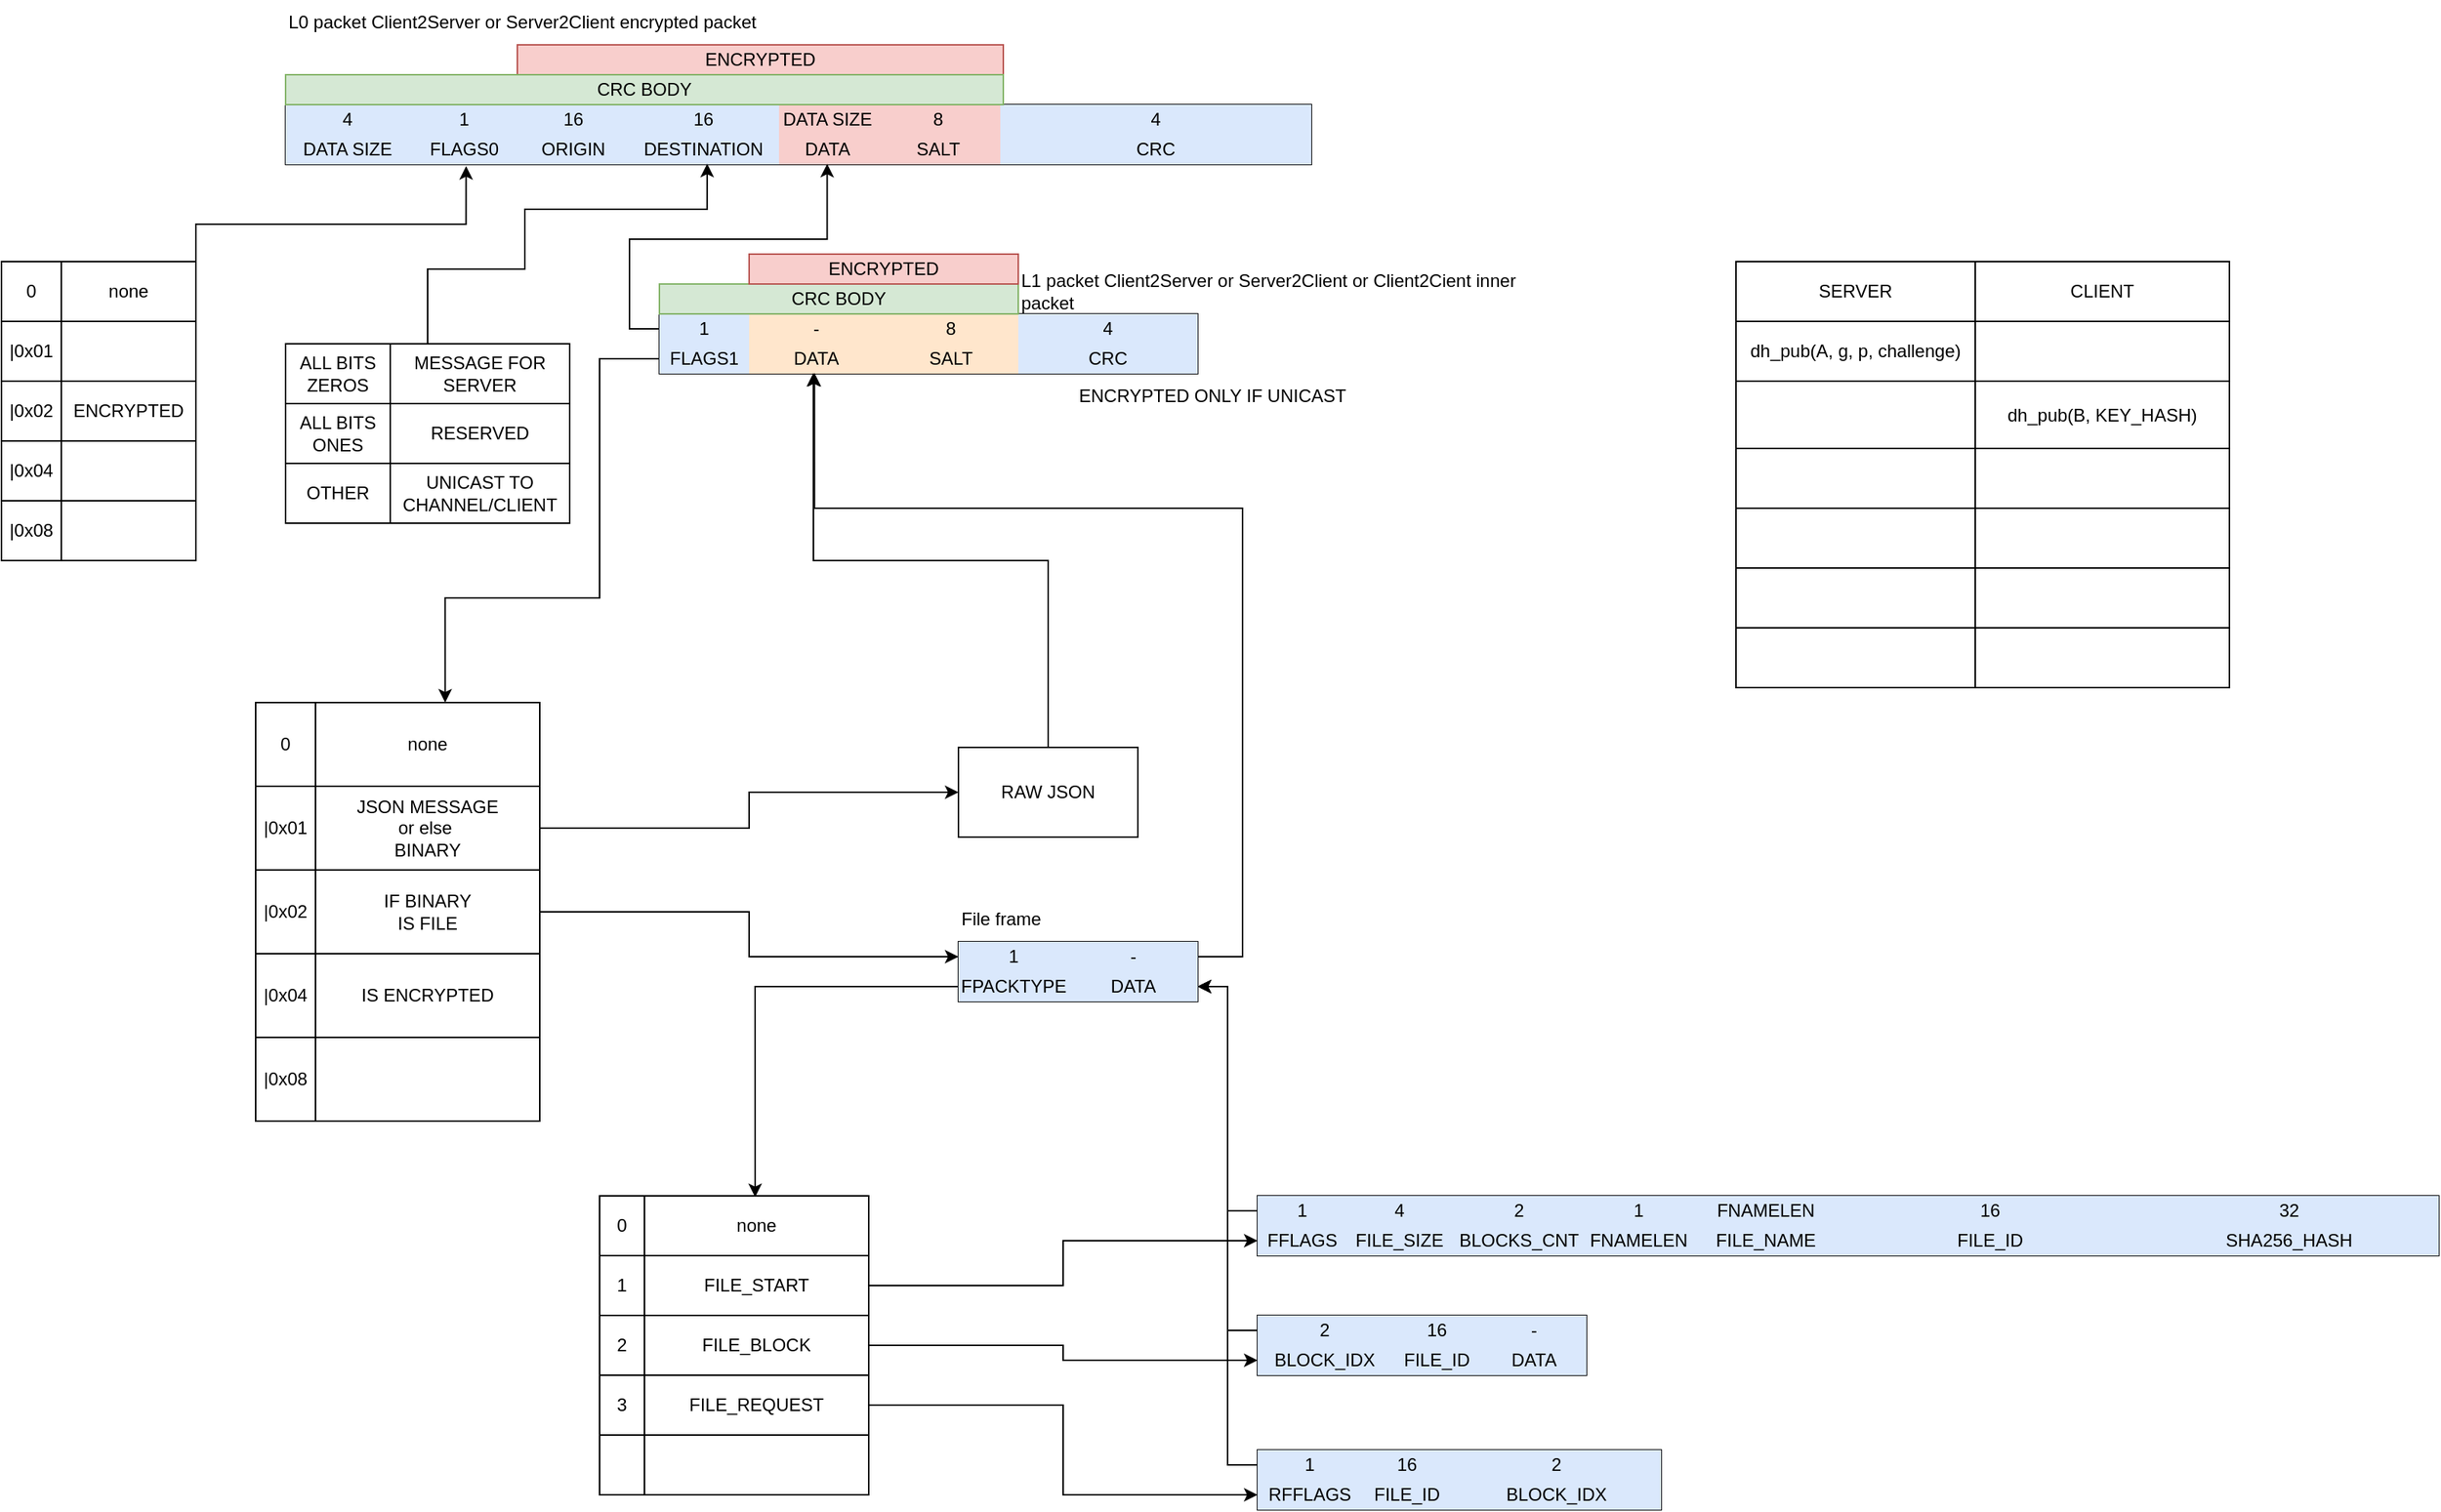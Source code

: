 <mxfile version="28.1.2">
  <diagram name="Страница — 1" id="dTeTuJbIs38w8K3foOn4">
    <mxGraphModel dx="2015" dy="708" grid="1" gridSize="10" guides="1" tooltips="1" connect="1" arrows="1" fold="1" page="1" pageScale="1" pageWidth="827" pageHeight="1169" math="0" shadow="0">
      <root>
        <mxCell id="0" />
        <mxCell id="1" parent="0" />
        <mxCell id="zSsgdEJ92s-P7pSflURE-45" value="" style="shape=table;startSize=0;container=1;collapsible=0;childLayout=tableLayout;" parent="1" vertex="1">
          <mxGeometry x="-590" y="200" width="686" height="40" as="geometry" />
        </mxCell>
        <mxCell id="zSsgdEJ92s-P7pSflURE-59" value="" style="shape=tableRow;horizontal=0;startSize=0;swimlaneHead=0;swimlaneBody=0;strokeColor=inherit;top=0;left=0;bottom=0;right=0;collapsible=0;dropTarget=0;fillColor=none;points=[[0,0.5],[1,0.5]];portConstraint=eastwest;" parent="zSsgdEJ92s-P7pSflURE-45" vertex="1">
          <mxGeometry width="686" height="20" as="geometry" />
        </mxCell>
        <mxCell id="zSsgdEJ92s-P7pSflURE-60" value="4" style="shape=partialRectangle;html=1;whiteSpace=wrap;connectable=0;strokeColor=#6c8ebf;overflow=hidden;fillColor=#dae8fc;top=0;left=0;bottom=0;right=0;pointerEvents=1;" parent="zSsgdEJ92s-P7pSflURE-59" vertex="1">
          <mxGeometry width="83" height="20" as="geometry">
            <mxRectangle width="83" height="20" as="alternateBounds" />
          </mxGeometry>
        </mxCell>
        <mxCell id="zSsgdEJ92s-P7pSflURE-61" value="1" style="shape=partialRectangle;html=1;whiteSpace=wrap;connectable=0;strokeColor=#6c8ebf;overflow=hidden;fillColor=#dae8fc;top=0;left=0;bottom=0;right=0;pointerEvents=1;" parent="zSsgdEJ92s-P7pSflURE-59" vertex="1">
          <mxGeometry x="83" width="73" height="20" as="geometry">
            <mxRectangle width="73" height="20" as="alternateBounds" />
          </mxGeometry>
        </mxCell>
        <mxCell id="XvN50Pr4jJUCB01lv4eS-1" value="16" style="shape=partialRectangle;html=1;whiteSpace=wrap;connectable=0;strokeColor=#6c8ebf;overflow=hidden;fillColor=#dae8fc;top=0;left=0;bottom=0;right=0;pointerEvents=1;" vertex="1" parent="zSsgdEJ92s-P7pSflURE-59">
          <mxGeometry x="156" width="73" height="20" as="geometry">
            <mxRectangle width="73" height="20" as="alternateBounds" />
          </mxGeometry>
        </mxCell>
        <mxCell id="XvN50Pr4jJUCB01lv4eS-3" value="16" style="shape=partialRectangle;html=1;whiteSpace=wrap;connectable=0;strokeColor=#6c8ebf;overflow=hidden;fillColor=#dae8fc;top=0;left=0;bottom=0;right=0;pointerEvents=1;" vertex="1" parent="zSsgdEJ92s-P7pSflURE-59">
          <mxGeometry x="229" width="101" height="20" as="geometry">
            <mxRectangle width="101" height="20" as="alternateBounds" />
          </mxGeometry>
        </mxCell>
        <mxCell id="zSsgdEJ92s-P7pSflURE-64" value="DATA SIZE" style="shape=partialRectangle;html=1;whiteSpace=wrap;connectable=0;strokeColor=#b85450;overflow=hidden;fillColor=#f8cecc;top=0;left=0;bottom=0;right=0;pointerEvents=1;" parent="zSsgdEJ92s-P7pSflURE-59" vertex="1">
          <mxGeometry x="330" width="65" height="20" as="geometry">
            <mxRectangle width="65" height="20" as="alternateBounds" />
          </mxGeometry>
        </mxCell>
        <mxCell id="zSsgdEJ92s-P7pSflURE-133" value="8" style="shape=partialRectangle;html=1;whiteSpace=wrap;connectable=0;strokeColor=#b85450;overflow=hidden;fillColor=#f8cecc;top=0;left=0;bottom=0;right=0;pointerEvents=1;" parent="zSsgdEJ92s-P7pSflURE-59" vertex="1">
          <mxGeometry x="395" width="83" height="20" as="geometry">
            <mxRectangle width="83" height="20" as="alternateBounds" />
          </mxGeometry>
        </mxCell>
        <mxCell id="zSsgdEJ92s-P7pSflURE-65" value="4" style="shape=partialRectangle;html=1;whiteSpace=wrap;connectable=0;strokeColor=#6c8ebf;overflow=hidden;fillColor=#dae8fc;top=0;left=0;bottom=0;right=0;pointerEvents=1;" parent="zSsgdEJ92s-P7pSflURE-59" vertex="1">
          <mxGeometry x="478" width="208" height="20" as="geometry">
            <mxRectangle width="208" height="20" as="alternateBounds" />
          </mxGeometry>
        </mxCell>
        <mxCell id="zSsgdEJ92s-P7pSflURE-72" value="" style="shape=tableRow;horizontal=0;startSize=0;swimlaneHead=0;swimlaneBody=0;strokeColor=inherit;top=0;left=0;bottom=0;right=0;collapsible=0;dropTarget=0;fillColor=none;points=[[0,0.5],[1,0.5]];portConstraint=eastwest;" parent="zSsgdEJ92s-P7pSflURE-45" vertex="1">
          <mxGeometry y="20" width="686" height="20" as="geometry" />
        </mxCell>
        <mxCell id="zSsgdEJ92s-P7pSflURE-73" value="DATA SIZE" style="shape=partialRectangle;html=1;whiteSpace=wrap;connectable=0;strokeColor=#6c8ebf;overflow=hidden;fillColor=#dae8fc;top=0;left=0;bottom=0;right=0;pointerEvents=1;" parent="zSsgdEJ92s-P7pSflURE-72" vertex="1">
          <mxGeometry width="83" height="20" as="geometry">
            <mxRectangle width="83" height="20" as="alternateBounds" />
          </mxGeometry>
        </mxCell>
        <mxCell id="zSsgdEJ92s-P7pSflURE-74" value="FLAGS0" style="shape=partialRectangle;html=1;whiteSpace=wrap;connectable=0;strokeColor=#6c8ebf;overflow=hidden;fillColor=#dae8fc;top=0;left=0;bottom=0;right=0;pointerEvents=1;" parent="zSsgdEJ92s-P7pSflURE-72" vertex="1">
          <mxGeometry x="83" width="73" height="20" as="geometry">
            <mxRectangle width="73" height="20" as="alternateBounds" />
          </mxGeometry>
        </mxCell>
        <mxCell id="XvN50Pr4jJUCB01lv4eS-2" value="ORIGIN" style="shape=partialRectangle;html=1;whiteSpace=wrap;connectable=0;strokeColor=#6c8ebf;overflow=hidden;fillColor=#dae8fc;top=0;left=0;bottom=0;right=0;pointerEvents=1;" vertex="1" parent="zSsgdEJ92s-P7pSflURE-72">
          <mxGeometry x="156" width="73" height="20" as="geometry">
            <mxRectangle width="73" height="20" as="alternateBounds" />
          </mxGeometry>
        </mxCell>
        <mxCell id="XvN50Pr4jJUCB01lv4eS-4" value="DESTINATION" style="shape=partialRectangle;html=1;whiteSpace=wrap;connectable=0;strokeColor=#6c8ebf;overflow=hidden;fillColor=#dae8fc;top=0;left=0;bottom=0;right=0;pointerEvents=1;" vertex="1" parent="zSsgdEJ92s-P7pSflURE-72">
          <mxGeometry x="229" width="101" height="20" as="geometry">
            <mxRectangle width="101" height="20" as="alternateBounds" />
          </mxGeometry>
        </mxCell>
        <mxCell id="zSsgdEJ92s-P7pSflURE-77" value="DATA" style="shape=partialRectangle;html=1;whiteSpace=wrap;connectable=0;strokeColor=#b85450;overflow=hidden;fillColor=#f8cecc;top=0;left=0;bottom=0;right=0;pointerEvents=1;" parent="zSsgdEJ92s-P7pSflURE-72" vertex="1">
          <mxGeometry x="330" width="65" height="20" as="geometry">
            <mxRectangle width="65" height="20" as="alternateBounds" />
          </mxGeometry>
        </mxCell>
        <mxCell id="zSsgdEJ92s-P7pSflURE-134" value="SALT" style="shape=partialRectangle;html=1;whiteSpace=wrap;connectable=0;strokeColor=#b85450;overflow=hidden;fillColor=#f8cecc;top=0;left=0;bottom=0;right=0;pointerEvents=1;" parent="zSsgdEJ92s-P7pSflURE-72" vertex="1">
          <mxGeometry x="395" width="83" height="20" as="geometry">
            <mxRectangle width="83" height="20" as="alternateBounds" />
          </mxGeometry>
        </mxCell>
        <mxCell id="zSsgdEJ92s-P7pSflURE-78" value="CRC" style="shape=partialRectangle;html=1;whiteSpace=wrap;connectable=0;strokeColor=#6c8ebf;overflow=hidden;fillColor=#dae8fc;top=0;left=0;bottom=0;right=0;pointerEvents=1;" parent="zSsgdEJ92s-P7pSflURE-72" vertex="1">
          <mxGeometry x="478" width="208" height="20" as="geometry">
            <mxRectangle width="208" height="20" as="alternateBounds" />
          </mxGeometry>
        </mxCell>
        <mxCell id="zSsgdEJ92s-P7pSflURE-116" value="L0 packet Client2Server or Server2Client encrypted packet" style="text;html=1;align=left;verticalAlign=middle;whiteSpace=wrap;rounded=0;" parent="1" vertex="1">
          <mxGeometry x="-590" y="130" width="350" height="30" as="geometry" />
        </mxCell>
        <mxCell id="zSsgdEJ92s-P7pSflURE-117" value="" style="shape=table;startSize=0;container=1;collapsible=0;childLayout=tableLayout;" parent="1" vertex="1">
          <mxGeometry x="-340" y="340" width="360" height="40" as="geometry" />
        </mxCell>
        <mxCell id="zSsgdEJ92s-P7pSflURE-118" value="" style="shape=tableRow;horizontal=0;startSize=0;swimlaneHead=0;swimlaneBody=0;strokeColor=inherit;top=0;left=0;bottom=0;right=0;collapsible=0;dropTarget=0;fillColor=none;points=[[0,0.5],[1,0.5]];portConstraint=eastwest;" parent="zSsgdEJ92s-P7pSflURE-117" vertex="1">
          <mxGeometry width="360" height="20" as="geometry" />
        </mxCell>
        <mxCell id="zSsgdEJ92s-P7pSflURE-120" value="1" style="shape=partialRectangle;html=1;whiteSpace=wrap;connectable=0;strokeColor=#6c8ebf;overflow=hidden;fillColor=#dae8fc;top=0;left=0;bottom=0;right=0;pointerEvents=1;" parent="zSsgdEJ92s-P7pSflURE-118" vertex="1">
          <mxGeometry width="60" height="20" as="geometry">
            <mxRectangle width="60" height="20" as="alternateBounds" />
          </mxGeometry>
        </mxCell>
        <mxCell id="zSsgdEJ92s-P7pSflURE-123" value="-" style="shape=partialRectangle;html=1;whiteSpace=wrap;connectable=0;strokeColor=#d79b00;overflow=hidden;fillColor=#ffe6cc;top=0;left=0;bottom=0;right=0;pointerEvents=1;" parent="zSsgdEJ92s-P7pSflURE-118" vertex="1">
          <mxGeometry x="60" width="90" height="20" as="geometry">
            <mxRectangle width="90" height="20" as="alternateBounds" />
          </mxGeometry>
        </mxCell>
        <mxCell id="zSsgdEJ92s-P7pSflURE-124" value="8" style="shape=partialRectangle;html=1;whiteSpace=wrap;connectable=0;strokeColor=#d79b00;overflow=hidden;fillColor=#ffe6cc;top=0;left=0;bottom=0;right=0;pointerEvents=1;" parent="zSsgdEJ92s-P7pSflURE-118" vertex="1">
          <mxGeometry x="150" width="90" height="20" as="geometry">
            <mxRectangle width="90" height="20" as="alternateBounds" />
          </mxGeometry>
        </mxCell>
        <mxCell id="zSsgdEJ92s-P7pSflURE-135" value="4" style="shape=partialRectangle;html=1;whiteSpace=wrap;connectable=0;strokeColor=#6c8ebf;overflow=hidden;fillColor=#dae8fc;top=0;left=0;bottom=0;right=0;pointerEvents=1;" parent="zSsgdEJ92s-P7pSflURE-118" vertex="1">
          <mxGeometry x="240" width="120" height="20" as="geometry">
            <mxRectangle width="120" height="20" as="alternateBounds" />
          </mxGeometry>
        </mxCell>
        <mxCell id="zSsgdEJ92s-P7pSflURE-125" value="" style="shape=tableRow;horizontal=0;startSize=0;swimlaneHead=0;swimlaneBody=0;strokeColor=inherit;top=0;left=0;bottom=0;right=0;collapsible=0;dropTarget=0;fillColor=none;points=[[0,0.5],[1,0.5]];portConstraint=eastwest;" parent="zSsgdEJ92s-P7pSflURE-117" vertex="1">
          <mxGeometry y="20" width="360" height="20" as="geometry" />
        </mxCell>
        <mxCell id="zSsgdEJ92s-P7pSflURE-127" value="FLAGS1" style="shape=partialRectangle;html=1;whiteSpace=wrap;connectable=0;strokeColor=#6c8ebf;overflow=hidden;fillColor=#dae8fc;top=0;left=0;bottom=0;right=0;pointerEvents=1;" parent="zSsgdEJ92s-P7pSflURE-125" vertex="1">
          <mxGeometry width="60" height="20" as="geometry">
            <mxRectangle width="60" height="20" as="alternateBounds" />
          </mxGeometry>
        </mxCell>
        <mxCell id="zSsgdEJ92s-P7pSflURE-130" value="DATA" style="shape=partialRectangle;html=1;whiteSpace=wrap;connectable=0;strokeColor=#d79b00;overflow=hidden;fillColor=#ffe6cc;top=0;left=0;bottom=0;right=0;pointerEvents=1;" parent="zSsgdEJ92s-P7pSflURE-125" vertex="1">
          <mxGeometry x="60" width="90" height="20" as="geometry">
            <mxRectangle width="90" height="20" as="alternateBounds" />
          </mxGeometry>
        </mxCell>
        <mxCell id="zSsgdEJ92s-P7pSflURE-131" value="SALT" style="shape=partialRectangle;html=1;whiteSpace=wrap;connectable=0;strokeColor=#d79b00;overflow=hidden;fillColor=#ffe6cc;top=0;left=0;bottom=0;right=0;pointerEvents=1;" parent="zSsgdEJ92s-P7pSflURE-125" vertex="1">
          <mxGeometry x="150" width="90" height="20" as="geometry">
            <mxRectangle width="90" height="20" as="alternateBounds" />
          </mxGeometry>
        </mxCell>
        <mxCell id="zSsgdEJ92s-P7pSflURE-136" value="CRC" style="shape=partialRectangle;html=1;whiteSpace=wrap;connectable=0;strokeColor=#6c8ebf;overflow=hidden;fillColor=#dae8fc;top=0;left=0;bottom=0;right=0;pointerEvents=1;" parent="zSsgdEJ92s-P7pSflURE-125" vertex="1">
          <mxGeometry x="240" width="120" height="20" as="geometry">
            <mxRectangle width="120" height="20" as="alternateBounds" />
          </mxGeometry>
        </mxCell>
        <mxCell id="zSsgdEJ92s-P7pSflURE-137" style="edgeStyle=orthogonalEdgeStyle;rounded=0;orthogonalLoop=1;jettySize=auto;html=1;entryX=0.528;entryY=0.979;entryDx=0;entryDy=0;entryPerimeter=0;" parent="1" source="zSsgdEJ92s-P7pSflURE-118" target="zSsgdEJ92s-P7pSflURE-72" edge="1">
          <mxGeometry relative="1" as="geometry" />
        </mxCell>
        <mxCell id="zSsgdEJ92s-P7pSflURE-138" value="L1 packet Client2Server or Server2Client or Client2Cient inner packet" style="text;html=1;align=left;verticalAlign=middle;whiteSpace=wrap;rounded=0;" parent="1" vertex="1">
          <mxGeometry x="-100" y="310" width="360" height="30" as="geometry" />
        </mxCell>
        <mxCell id="zSsgdEJ92s-P7pSflURE-155" style="edgeStyle=orthogonalEdgeStyle;rounded=0;orthogonalLoop=1;jettySize=auto;html=1;entryX=0.667;entryY=0;entryDx=0;entryDy=0;entryPerimeter=0;" parent="1" source="zSsgdEJ92s-P7pSflURE-125" target="zSsgdEJ92s-P7pSflURE-140" edge="1">
          <mxGeometry relative="1" as="geometry">
            <Array as="points">
              <mxPoint x="-380" y="370" />
              <mxPoint x="-380" y="530" />
              <mxPoint x="-483" y="530" />
            </Array>
          </mxGeometry>
        </mxCell>
        <mxCell id="zSsgdEJ92s-P7pSflURE-139" value="" style="shape=table;startSize=0;container=1;collapsible=0;childLayout=tableLayout;" parent="1" vertex="1">
          <mxGeometry x="-610" y="600" width="190" height="280" as="geometry" />
        </mxCell>
        <mxCell id="zSsgdEJ92s-P7pSflURE-140" value="" style="shape=tableRow;horizontal=0;startSize=0;swimlaneHead=0;swimlaneBody=0;strokeColor=inherit;top=0;left=0;bottom=0;right=0;collapsible=0;dropTarget=0;fillColor=none;points=[[0,0.5],[1,0.5]];portConstraint=eastwest;" parent="zSsgdEJ92s-P7pSflURE-139" vertex="1">
          <mxGeometry width="190" height="56" as="geometry" />
        </mxCell>
        <mxCell id="zSsgdEJ92s-P7pSflURE-141" value="0" style="shape=partialRectangle;html=1;whiteSpace=wrap;connectable=0;strokeColor=inherit;overflow=hidden;fillColor=none;top=0;left=0;bottom=0;right=0;pointerEvents=1;" parent="zSsgdEJ92s-P7pSflURE-140" vertex="1">
          <mxGeometry width="40" height="56" as="geometry">
            <mxRectangle width="40" height="56" as="alternateBounds" />
          </mxGeometry>
        </mxCell>
        <mxCell id="zSsgdEJ92s-P7pSflURE-142" value="none" style="shape=partialRectangle;html=1;whiteSpace=wrap;connectable=0;strokeColor=inherit;overflow=hidden;fillColor=none;top=0;left=0;bottom=0;right=0;pointerEvents=1;" parent="zSsgdEJ92s-P7pSflURE-140" vertex="1">
          <mxGeometry x="40" width="150" height="56" as="geometry">
            <mxRectangle width="150" height="56" as="alternateBounds" />
          </mxGeometry>
        </mxCell>
        <mxCell id="zSsgdEJ92s-P7pSflURE-143" value="" style="shape=tableRow;horizontal=0;startSize=0;swimlaneHead=0;swimlaneBody=0;strokeColor=inherit;top=0;left=0;bottom=0;right=0;collapsible=0;dropTarget=0;fillColor=none;points=[[0,0.5],[1,0.5]];portConstraint=eastwest;" parent="zSsgdEJ92s-P7pSflURE-139" vertex="1">
          <mxGeometry y="56" width="190" height="56" as="geometry" />
        </mxCell>
        <mxCell id="zSsgdEJ92s-P7pSflURE-144" value="|0x01" style="shape=partialRectangle;html=1;whiteSpace=wrap;connectable=0;strokeColor=inherit;overflow=hidden;fillColor=none;top=0;left=0;bottom=0;right=0;pointerEvents=1;" parent="zSsgdEJ92s-P7pSflURE-143" vertex="1">
          <mxGeometry width="40" height="56" as="geometry">
            <mxRectangle width="40" height="56" as="alternateBounds" />
          </mxGeometry>
        </mxCell>
        <mxCell id="zSsgdEJ92s-P7pSflURE-145" value="JSON&amp;nbsp;&lt;span style=&quot;background-color: transparent; color: light-dark(rgb(0, 0, 0), rgb(255, 255, 255));&quot;&gt;MESSAGE&lt;/span&gt;&lt;div&gt;or else&amp;nbsp;&lt;/div&gt;&lt;div&gt;BINARY&lt;/div&gt;" style="shape=partialRectangle;html=1;whiteSpace=wrap;connectable=0;strokeColor=inherit;overflow=hidden;fillColor=none;top=0;left=0;bottom=0;right=0;pointerEvents=1;" parent="zSsgdEJ92s-P7pSflURE-143" vertex="1">
          <mxGeometry x="40" width="150" height="56" as="geometry">
            <mxRectangle width="150" height="56" as="alternateBounds" />
          </mxGeometry>
        </mxCell>
        <mxCell id="zSsgdEJ92s-P7pSflURE-146" value="" style="shape=tableRow;horizontal=0;startSize=0;swimlaneHead=0;swimlaneBody=0;strokeColor=inherit;top=0;left=0;bottom=0;right=0;collapsible=0;dropTarget=0;fillColor=none;points=[[0,0.5],[1,0.5]];portConstraint=eastwest;" parent="zSsgdEJ92s-P7pSflURE-139" vertex="1">
          <mxGeometry y="112" width="190" height="56" as="geometry" />
        </mxCell>
        <mxCell id="zSsgdEJ92s-P7pSflURE-147" value="|0x02" style="shape=partialRectangle;html=1;whiteSpace=wrap;connectable=0;strokeColor=inherit;overflow=hidden;fillColor=none;top=0;left=0;bottom=0;right=0;pointerEvents=1;" parent="zSsgdEJ92s-P7pSflURE-146" vertex="1">
          <mxGeometry width="40" height="56" as="geometry">
            <mxRectangle width="40" height="56" as="alternateBounds" />
          </mxGeometry>
        </mxCell>
        <mxCell id="zSsgdEJ92s-P7pSflURE-148" value="IF BINARY&lt;div&gt;IS FILE&lt;/div&gt;" style="shape=partialRectangle;html=1;whiteSpace=wrap;connectable=0;strokeColor=inherit;overflow=hidden;fillColor=none;top=0;left=0;bottom=0;right=0;pointerEvents=1;" parent="zSsgdEJ92s-P7pSflURE-146" vertex="1">
          <mxGeometry x="40" width="150" height="56" as="geometry">
            <mxRectangle width="150" height="56" as="alternateBounds" />
          </mxGeometry>
        </mxCell>
        <mxCell id="zSsgdEJ92s-P7pSflURE-149" value="" style="shape=tableRow;horizontal=0;startSize=0;swimlaneHead=0;swimlaneBody=0;strokeColor=inherit;top=0;left=0;bottom=0;right=0;collapsible=0;dropTarget=0;fillColor=none;points=[[0,0.5],[1,0.5]];portConstraint=eastwest;" parent="zSsgdEJ92s-P7pSflURE-139" vertex="1">
          <mxGeometry y="168" width="190" height="56" as="geometry" />
        </mxCell>
        <mxCell id="zSsgdEJ92s-P7pSflURE-150" value="|0x04" style="shape=partialRectangle;html=1;whiteSpace=wrap;connectable=0;strokeColor=inherit;overflow=hidden;fillColor=none;top=0;left=0;bottom=0;right=0;pointerEvents=1;" parent="zSsgdEJ92s-P7pSflURE-149" vertex="1">
          <mxGeometry width="40" height="56" as="geometry">
            <mxRectangle width="40" height="56" as="alternateBounds" />
          </mxGeometry>
        </mxCell>
        <mxCell id="zSsgdEJ92s-P7pSflURE-151" value="IS ENCRYPTED" style="shape=partialRectangle;html=1;whiteSpace=wrap;connectable=0;strokeColor=inherit;overflow=hidden;fillColor=none;top=0;left=0;bottom=0;right=0;pointerEvents=1;" parent="zSsgdEJ92s-P7pSflURE-149" vertex="1">
          <mxGeometry x="40" width="150" height="56" as="geometry">
            <mxRectangle width="150" height="56" as="alternateBounds" />
          </mxGeometry>
        </mxCell>
        <mxCell id="zSsgdEJ92s-P7pSflURE-152" value="" style="shape=tableRow;horizontal=0;startSize=0;swimlaneHead=0;swimlaneBody=0;strokeColor=inherit;top=0;left=0;bottom=0;right=0;collapsible=0;dropTarget=0;fillColor=none;points=[[0,0.5],[1,0.5]];portConstraint=eastwest;" parent="zSsgdEJ92s-P7pSflURE-139" vertex="1">
          <mxGeometry y="224" width="190" height="56" as="geometry" />
        </mxCell>
        <mxCell id="zSsgdEJ92s-P7pSflURE-153" value="|0x08" style="shape=partialRectangle;html=1;whiteSpace=wrap;connectable=0;strokeColor=inherit;overflow=hidden;fillColor=none;top=0;left=0;bottom=0;right=0;pointerEvents=1;" parent="zSsgdEJ92s-P7pSflURE-152" vertex="1">
          <mxGeometry width="40" height="56" as="geometry">
            <mxRectangle width="40" height="56" as="alternateBounds" />
          </mxGeometry>
        </mxCell>
        <mxCell id="zSsgdEJ92s-P7pSflURE-154" value="" style="shape=partialRectangle;html=1;whiteSpace=wrap;connectable=0;strokeColor=inherit;overflow=hidden;fillColor=none;top=0;left=0;bottom=0;right=0;pointerEvents=1;" parent="zSsgdEJ92s-P7pSflURE-152" vertex="1">
          <mxGeometry x="40" width="150" height="56" as="geometry">
            <mxRectangle width="150" height="56" as="alternateBounds" />
          </mxGeometry>
        </mxCell>
        <mxCell id="vQKDKI9j3Nz5r3FYqcvv-1" value="ENCRYPTED ONLY IF UNICAST" style="text;html=1;align=center;verticalAlign=middle;whiteSpace=wrap;rounded=0;" parent="1" vertex="1">
          <mxGeometry x="-120" y="380" width="300" height="30" as="geometry" />
        </mxCell>
        <mxCell id="vQKDKI9j3Nz5r3FYqcvv-2" value="ENCRYPTED" style="text;html=1;align=center;verticalAlign=middle;whiteSpace=wrap;rounded=0;fillColor=#f8cecc;strokeColor=#b85450;" parent="1" vertex="1">
          <mxGeometry x="-435" y="160" width="325" height="20" as="geometry" />
        </mxCell>
        <mxCell id="zSsgdEJ92s-P7pSflURE-156" value="" style="shape=table;startSize=0;container=1;collapsible=0;childLayout=tableLayout;" parent="1" vertex="1">
          <mxGeometry x="-590" y="360" width="190.0" height="120" as="geometry" />
        </mxCell>
        <mxCell id="zSsgdEJ92s-P7pSflURE-157" value="" style="shape=tableRow;horizontal=0;startSize=0;swimlaneHead=0;swimlaneBody=0;strokeColor=inherit;top=0;left=0;bottom=0;right=0;collapsible=0;dropTarget=0;fillColor=none;points=[[0,0.5],[1,0.5]];portConstraint=eastwest;" parent="zSsgdEJ92s-P7pSflURE-156" vertex="1">
          <mxGeometry width="190.0" height="40" as="geometry" />
        </mxCell>
        <mxCell id="zSsgdEJ92s-P7pSflURE-158" value="ALL BITS ZEROS" style="shape=partialRectangle;html=1;whiteSpace=wrap;connectable=0;strokeColor=inherit;overflow=hidden;fillColor=none;top=0;left=0;bottom=0;right=0;pointerEvents=1;" parent="zSsgdEJ92s-P7pSflURE-157" vertex="1">
          <mxGeometry width="70" height="40" as="geometry">
            <mxRectangle width="70" height="40" as="alternateBounds" />
          </mxGeometry>
        </mxCell>
        <mxCell id="zSsgdEJ92s-P7pSflURE-159" value="MESSAGE FOR SERVER" style="shape=partialRectangle;html=1;whiteSpace=wrap;connectable=0;strokeColor=inherit;overflow=hidden;fillColor=none;top=0;left=0;bottom=0;right=0;pointerEvents=1;" parent="zSsgdEJ92s-P7pSflURE-157" vertex="1">
          <mxGeometry x="70" width="120" height="40" as="geometry">
            <mxRectangle width="120" height="40" as="alternateBounds" />
          </mxGeometry>
        </mxCell>
        <mxCell id="zSsgdEJ92s-P7pSflURE-160" value="" style="shape=tableRow;horizontal=0;startSize=0;swimlaneHead=0;swimlaneBody=0;strokeColor=inherit;top=0;left=0;bottom=0;right=0;collapsible=0;dropTarget=0;fillColor=none;points=[[0,0.5],[1,0.5]];portConstraint=eastwest;" parent="zSsgdEJ92s-P7pSflURE-156" vertex="1">
          <mxGeometry y="40" width="190.0" height="40" as="geometry" />
        </mxCell>
        <mxCell id="zSsgdEJ92s-P7pSflURE-161" value="ALL BITS ONES" style="shape=partialRectangle;html=1;whiteSpace=wrap;connectable=0;strokeColor=inherit;overflow=hidden;fillColor=none;top=0;left=0;bottom=0;right=0;pointerEvents=1;" parent="zSsgdEJ92s-P7pSflURE-160" vertex="1">
          <mxGeometry width="70" height="40" as="geometry">
            <mxRectangle width="70" height="40" as="alternateBounds" />
          </mxGeometry>
        </mxCell>
        <mxCell id="zSsgdEJ92s-P7pSflURE-162" value="RESERVED" style="shape=partialRectangle;html=1;whiteSpace=wrap;connectable=0;strokeColor=inherit;overflow=hidden;fillColor=none;top=0;left=0;bottom=0;right=0;pointerEvents=1;" parent="zSsgdEJ92s-P7pSflURE-160" vertex="1">
          <mxGeometry x="70" width="120" height="40" as="geometry">
            <mxRectangle width="120" height="40" as="alternateBounds" />
          </mxGeometry>
        </mxCell>
        <mxCell id="zSsgdEJ92s-P7pSflURE-163" value="" style="shape=tableRow;horizontal=0;startSize=0;swimlaneHead=0;swimlaneBody=0;strokeColor=inherit;top=0;left=0;bottom=0;right=0;collapsible=0;dropTarget=0;fillColor=none;points=[[0,0.5],[1,0.5]];portConstraint=eastwest;" parent="zSsgdEJ92s-P7pSflURE-156" vertex="1">
          <mxGeometry y="80" width="190.0" height="40" as="geometry" />
        </mxCell>
        <mxCell id="zSsgdEJ92s-P7pSflURE-164" value="OTHER" style="shape=partialRectangle;html=1;whiteSpace=wrap;connectable=0;strokeColor=inherit;overflow=hidden;fillColor=none;top=0;left=0;bottom=0;right=0;pointerEvents=1;" parent="zSsgdEJ92s-P7pSflURE-163" vertex="1">
          <mxGeometry width="70" height="40" as="geometry">
            <mxRectangle width="70" height="40" as="alternateBounds" />
          </mxGeometry>
        </mxCell>
        <mxCell id="zSsgdEJ92s-P7pSflURE-165" value="UNICAST TO&lt;div&gt;CHANNEL/CLIENT&lt;/div&gt;" style="shape=partialRectangle;html=1;whiteSpace=wrap;connectable=0;strokeColor=inherit;overflow=hidden;fillColor=none;top=0;left=0;bottom=0;right=0;pointerEvents=1;" parent="zSsgdEJ92s-P7pSflURE-163" vertex="1">
          <mxGeometry x="70" width="120" height="40" as="geometry">
            <mxRectangle width="120" height="40" as="alternateBounds" />
          </mxGeometry>
        </mxCell>
        <mxCell id="vQKDKI9j3Nz5r3FYqcvv-18" value="RAW JSON" style="rounded=0;whiteSpace=wrap;html=1;" parent="1" vertex="1">
          <mxGeometry x="-140" y="630" width="120" height="60" as="geometry" />
        </mxCell>
        <mxCell id="vQKDKI9j3Nz5r3FYqcvv-20" style="edgeStyle=orthogonalEdgeStyle;rounded=0;orthogonalLoop=1;jettySize=auto;html=1;entryX=0;entryY=0.5;entryDx=0;entryDy=0;" parent="1" source="zSsgdEJ92s-P7pSflURE-143" target="vQKDKI9j3Nz5r3FYqcvv-18" edge="1">
          <mxGeometry relative="1" as="geometry" />
        </mxCell>
        <mxCell id="vQKDKI9j3Nz5r3FYqcvv-3" value="" style="shape=table;startSize=0;container=1;collapsible=0;childLayout=tableLayout;" parent="1" vertex="1">
          <mxGeometry x="-140" y="760" width="160" height="40" as="geometry" />
        </mxCell>
        <mxCell id="vQKDKI9j3Nz5r3FYqcvv-4" value="" style="shape=tableRow;horizontal=0;startSize=0;swimlaneHead=0;swimlaneBody=0;strokeColor=inherit;top=0;left=0;bottom=0;right=0;collapsible=0;dropTarget=0;fillColor=none;points=[[0,0.5],[1,0.5]];portConstraint=eastwest;" parent="vQKDKI9j3Nz5r3FYqcvv-3" vertex="1">
          <mxGeometry width="160" height="20" as="geometry" />
        </mxCell>
        <mxCell id="vQKDKI9j3Nz5r3FYqcvv-5" value="1" style="shape=partialRectangle;html=1;whiteSpace=wrap;connectable=0;strokeColor=#6c8ebf;overflow=hidden;fillColor=#dae8fc;top=0;left=0;bottom=0;right=0;pointerEvents=1;" parent="vQKDKI9j3Nz5r3FYqcvv-4" vertex="1">
          <mxGeometry width="74" height="20" as="geometry">
            <mxRectangle width="74" height="20" as="alternateBounds" />
          </mxGeometry>
        </mxCell>
        <mxCell id="vQKDKI9j3Nz5r3FYqcvv-6" value="-" style="shape=partialRectangle;html=1;whiteSpace=wrap;connectable=0;strokeColor=#6c8ebf;overflow=hidden;fillColor=#dae8fc;top=0;left=0;bottom=0;right=0;pointerEvents=1;" parent="vQKDKI9j3Nz5r3FYqcvv-4" vertex="1">
          <mxGeometry x="74" width="86" height="20" as="geometry">
            <mxRectangle width="86" height="20" as="alternateBounds" />
          </mxGeometry>
        </mxCell>
        <mxCell id="vQKDKI9j3Nz5r3FYqcvv-11" value="" style="shape=tableRow;horizontal=0;startSize=0;swimlaneHead=0;swimlaneBody=0;strokeColor=inherit;top=0;left=0;bottom=0;right=0;collapsible=0;dropTarget=0;fillColor=none;points=[[0,0.5],[1,0.5]];portConstraint=eastwest;" parent="vQKDKI9j3Nz5r3FYqcvv-3" vertex="1">
          <mxGeometry y="20" width="160" height="20" as="geometry" />
        </mxCell>
        <mxCell id="vQKDKI9j3Nz5r3FYqcvv-12" value="FPACKTYPE" style="shape=partialRectangle;html=1;whiteSpace=wrap;connectable=0;strokeColor=#6c8ebf;overflow=hidden;fillColor=#dae8fc;top=0;left=0;bottom=0;right=0;pointerEvents=1;" parent="vQKDKI9j3Nz5r3FYqcvv-11" vertex="1">
          <mxGeometry width="74" height="20" as="geometry">
            <mxRectangle width="74" height="20" as="alternateBounds" />
          </mxGeometry>
        </mxCell>
        <mxCell id="vQKDKI9j3Nz5r3FYqcvv-13" value="DATA" style="shape=partialRectangle;html=1;whiteSpace=wrap;connectable=0;strokeColor=#6c8ebf;overflow=hidden;fillColor=#dae8fc;top=0;left=0;bottom=0;right=0;pointerEvents=1;" parent="vQKDKI9j3Nz5r3FYqcvv-11" vertex="1">
          <mxGeometry x="74" width="86" height="20" as="geometry">
            <mxRectangle width="86" height="20" as="alternateBounds" />
          </mxGeometry>
        </mxCell>
        <mxCell id="vQKDKI9j3Nz5r3FYqcvv-23" style="edgeStyle=orthogonalEdgeStyle;rounded=0;orthogonalLoop=1;jettySize=auto;html=1;entryX=0;entryY=0.25;entryDx=0;entryDy=0;" parent="1" source="zSsgdEJ92s-P7pSflURE-146" target="vQKDKI9j3Nz5r3FYqcvv-3" edge="1">
          <mxGeometry relative="1" as="geometry" />
        </mxCell>
        <mxCell id="vQKDKI9j3Nz5r3FYqcvv-24" value="File frame" style="text;html=1;align=left;verticalAlign=middle;whiteSpace=wrap;rounded=0;" parent="1" vertex="1">
          <mxGeometry x="-140" y="730" width="80" height="30" as="geometry" />
        </mxCell>
        <mxCell id="vQKDKI9j3Nz5r3FYqcvv-25" value="" style="shape=table;startSize=0;container=1;collapsible=0;childLayout=tableLayout;" parent="1" vertex="1">
          <mxGeometry x="-380" y="930" width="180" height="200" as="geometry" />
        </mxCell>
        <mxCell id="vQKDKI9j3Nz5r3FYqcvv-26" value="" style="shape=tableRow;horizontal=0;startSize=0;swimlaneHead=0;swimlaneBody=0;strokeColor=inherit;top=0;left=0;bottom=0;right=0;collapsible=0;dropTarget=0;fillColor=none;points=[[0,0.5],[1,0.5]];portConstraint=eastwest;" parent="vQKDKI9j3Nz5r3FYqcvv-25" vertex="1">
          <mxGeometry width="180" height="40" as="geometry" />
        </mxCell>
        <mxCell id="vQKDKI9j3Nz5r3FYqcvv-27" value="0" style="shape=partialRectangle;html=1;whiteSpace=wrap;connectable=0;strokeColor=inherit;overflow=hidden;fillColor=none;top=0;left=0;bottom=0;right=0;pointerEvents=1;" parent="vQKDKI9j3Nz5r3FYqcvv-26" vertex="1">
          <mxGeometry width="30" height="40" as="geometry">
            <mxRectangle width="30" height="40" as="alternateBounds" />
          </mxGeometry>
        </mxCell>
        <mxCell id="vQKDKI9j3Nz5r3FYqcvv-28" value="none" style="shape=partialRectangle;html=1;whiteSpace=wrap;connectable=0;strokeColor=inherit;overflow=hidden;fillColor=none;top=0;left=0;bottom=0;right=0;pointerEvents=1;" parent="vQKDKI9j3Nz5r3FYqcvv-26" vertex="1">
          <mxGeometry x="30" width="150" height="40" as="geometry">
            <mxRectangle width="150" height="40" as="alternateBounds" />
          </mxGeometry>
        </mxCell>
        <mxCell id="vQKDKI9j3Nz5r3FYqcvv-29" value="" style="shape=tableRow;horizontal=0;startSize=0;swimlaneHead=0;swimlaneBody=0;strokeColor=inherit;top=0;left=0;bottom=0;right=0;collapsible=0;dropTarget=0;fillColor=none;points=[[0,0.5],[1,0.5]];portConstraint=eastwest;" parent="vQKDKI9j3Nz5r3FYqcvv-25" vertex="1">
          <mxGeometry y="40" width="180" height="40" as="geometry" />
        </mxCell>
        <mxCell id="vQKDKI9j3Nz5r3FYqcvv-30" value="1" style="shape=partialRectangle;html=1;whiteSpace=wrap;connectable=0;strokeColor=inherit;overflow=hidden;fillColor=none;top=0;left=0;bottom=0;right=0;pointerEvents=1;" parent="vQKDKI9j3Nz5r3FYqcvv-29" vertex="1">
          <mxGeometry width="30" height="40" as="geometry">
            <mxRectangle width="30" height="40" as="alternateBounds" />
          </mxGeometry>
        </mxCell>
        <mxCell id="vQKDKI9j3Nz5r3FYqcvv-31" value="FILE_START" style="shape=partialRectangle;html=1;whiteSpace=wrap;connectable=0;strokeColor=inherit;overflow=hidden;fillColor=none;top=0;left=0;bottom=0;right=0;pointerEvents=1;" parent="vQKDKI9j3Nz5r3FYqcvv-29" vertex="1">
          <mxGeometry x="30" width="150" height="40" as="geometry">
            <mxRectangle width="150" height="40" as="alternateBounds" />
          </mxGeometry>
        </mxCell>
        <mxCell id="vQKDKI9j3Nz5r3FYqcvv-32" value="" style="shape=tableRow;horizontal=0;startSize=0;swimlaneHead=0;swimlaneBody=0;strokeColor=inherit;top=0;left=0;bottom=0;right=0;collapsible=0;dropTarget=0;fillColor=none;points=[[0,0.5],[1,0.5]];portConstraint=eastwest;" parent="vQKDKI9j3Nz5r3FYqcvv-25" vertex="1">
          <mxGeometry y="80" width="180" height="40" as="geometry" />
        </mxCell>
        <mxCell id="vQKDKI9j3Nz5r3FYqcvv-33" value="2" style="shape=partialRectangle;html=1;whiteSpace=wrap;connectable=0;strokeColor=inherit;overflow=hidden;fillColor=none;top=0;left=0;bottom=0;right=0;pointerEvents=1;" parent="vQKDKI9j3Nz5r3FYqcvv-32" vertex="1">
          <mxGeometry width="30" height="40" as="geometry">
            <mxRectangle width="30" height="40" as="alternateBounds" />
          </mxGeometry>
        </mxCell>
        <mxCell id="vQKDKI9j3Nz5r3FYqcvv-34" value="FILE_BLOCK" style="shape=partialRectangle;html=1;whiteSpace=wrap;connectable=0;strokeColor=inherit;overflow=hidden;fillColor=none;top=0;left=0;bottom=0;right=0;pointerEvents=1;" parent="vQKDKI9j3Nz5r3FYqcvv-32" vertex="1">
          <mxGeometry x="30" width="150" height="40" as="geometry">
            <mxRectangle width="150" height="40" as="alternateBounds" />
          </mxGeometry>
        </mxCell>
        <mxCell id="vQKDKI9j3Nz5r3FYqcvv-35" value="" style="shape=tableRow;horizontal=0;startSize=0;swimlaneHead=0;swimlaneBody=0;strokeColor=inherit;top=0;left=0;bottom=0;right=0;collapsible=0;dropTarget=0;fillColor=none;points=[[0,0.5],[1,0.5]];portConstraint=eastwest;" parent="vQKDKI9j3Nz5r3FYqcvv-25" vertex="1">
          <mxGeometry y="120" width="180" height="40" as="geometry" />
        </mxCell>
        <mxCell id="vQKDKI9j3Nz5r3FYqcvv-36" value="3" style="shape=partialRectangle;html=1;whiteSpace=wrap;connectable=0;strokeColor=inherit;overflow=hidden;fillColor=none;top=0;left=0;bottom=0;right=0;pointerEvents=1;" parent="vQKDKI9j3Nz5r3FYqcvv-35" vertex="1">
          <mxGeometry width="30" height="40" as="geometry">
            <mxRectangle width="30" height="40" as="alternateBounds" />
          </mxGeometry>
        </mxCell>
        <mxCell id="vQKDKI9j3Nz5r3FYqcvv-37" value="FILE_REQUEST" style="shape=partialRectangle;html=1;whiteSpace=wrap;connectable=0;strokeColor=inherit;overflow=hidden;fillColor=none;top=0;left=0;bottom=0;right=0;pointerEvents=1;" parent="vQKDKI9j3Nz5r3FYqcvv-35" vertex="1">
          <mxGeometry x="30" width="150" height="40" as="geometry">
            <mxRectangle width="150" height="40" as="alternateBounds" />
          </mxGeometry>
        </mxCell>
        <mxCell id="vQKDKI9j3Nz5r3FYqcvv-38" value="" style="shape=tableRow;horizontal=0;startSize=0;swimlaneHead=0;swimlaneBody=0;strokeColor=inherit;top=0;left=0;bottom=0;right=0;collapsible=0;dropTarget=0;fillColor=none;points=[[0,0.5],[1,0.5]];portConstraint=eastwest;" parent="vQKDKI9j3Nz5r3FYqcvv-25" vertex="1">
          <mxGeometry y="160" width="180" height="40" as="geometry" />
        </mxCell>
        <mxCell id="vQKDKI9j3Nz5r3FYqcvv-39" value="" style="shape=partialRectangle;html=1;whiteSpace=wrap;connectable=0;strokeColor=inherit;overflow=hidden;fillColor=none;top=0;left=0;bottom=0;right=0;pointerEvents=1;" parent="vQKDKI9j3Nz5r3FYqcvv-38" vertex="1">
          <mxGeometry width="30" height="40" as="geometry">
            <mxRectangle width="30" height="40" as="alternateBounds" />
          </mxGeometry>
        </mxCell>
        <mxCell id="vQKDKI9j3Nz5r3FYqcvv-40" value="" style="shape=partialRectangle;html=1;whiteSpace=wrap;connectable=0;strokeColor=inherit;overflow=hidden;fillColor=none;top=0;left=0;bottom=0;right=0;pointerEvents=1;" parent="vQKDKI9j3Nz5r3FYqcvv-38" vertex="1">
          <mxGeometry x="30" width="150" height="40" as="geometry">
            <mxRectangle width="150" height="40" as="alternateBounds" />
          </mxGeometry>
        </mxCell>
        <mxCell id="vQKDKI9j3Nz5r3FYqcvv-41" style="edgeStyle=orthogonalEdgeStyle;rounded=0;orthogonalLoop=1;jettySize=auto;html=1;entryX=0.578;entryY=0.021;entryDx=0;entryDy=0;entryPerimeter=0;" parent="1" source="vQKDKI9j3Nz5r3FYqcvv-11" target="vQKDKI9j3Nz5r3FYqcvv-26" edge="1">
          <mxGeometry relative="1" as="geometry" />
        </mxCell>
        <mxCell id="vQKDKI9j3Nz5r3FYqcvv-50" style="edgeStyle=orthogonalEdgeStyle;rounded=0;orthogonalLoop=1;jettySize=auto;html=1;entryX=0;entryY=0.5;entryDx=0;entryDy=0;" parent="1" source="vQKDKI9j3Nz5r3FYqcvv-29" target="vQKDKI9j3Nz5r3FYqcvv-46" edge="1">
          <mxGeometry relative="1" as="geometry" />
        </mxCell>
        <mxCell id="vQKDKI9j3Nz5r3FYqcvv-42" value="" style="shape=table;startSize=0;container=1;collapsible=0;childLayout=tableLayout;" parent="1" vertex="1">
          <mxGeometry x="60" y="930" width="790" height="40" as="geometry" />
        </mxCell>
        <mxCell id="vQKDKI9j3Nz5r3FYqcvv-43" value="" style="shape=tableRow;horizontal=0;startSize=0;swimlaneHead=0;swimlaneBody=0;strokeColor=inherit;top=0;left=0;bottom=0;right=0;collapsible=0;dropTarget=0;fillColor=none;points=[[0,0.5],[1,0.5]];portConstraint=eastwest;" parent="vQKDKI9j3Nz5r3FYqcvv-42" vertex="1">
          <mxGeometry width="790" height="20" as="geometry" />
        </mxCell>
        <mxCell id="vQKDKI9j3Nz5r3FYqcvv-44" value="1" style="shape=partialRectangle;html=1;whiteSpace=wrap;connectable=0;strokeColor=#6c8ebf;overflow=hidden;fillColor=#dae8fc;top=0;left=0;bottom=0;right=0;pointerEvents=1;" parent="vQKDKI9j3Nz5r3FYqcvv-43" vertex="1">
          <mxGeometry width="60" height="20" as="geometry">
            <mxRectangle width="60" height="20" as="alternateBounds" />
          </mxGeometry>
        </mxCell>
        <mxCell id="vQKDKI9j3Nz5r3FYqcvv-45" value="4" style="shape=partialRectangle;html=1;whiteSpace=wrap;connectable=0;strokeColor=#6c8ebf;overflow=hidden;fillColor=#dae8fc;top=0;left=0;bottom=0;right=0;pointerEvents=1;" parent="vQKDKI9j3Nz5r3FYqcvv-43" vertex="1">
          <mxGeometry x="60" width="70" height="20" as="geometry">
            <mxRectangle width="70" height="20" as="alternateBounds" />
          </mxGeometry>
        </mxCell>
        <mxCell id="vQKDKI9j3Nz5r3FYqcvv-81" value="2" style="shape=partialRectangle;html=1;whiteSpace=wrap;connectable=0;strokeColor=#6c8ebf;overflow=hidden;fillColor=#dae8fc;top=0;left=0;bottom=0;right=0;pointerEvents=1;" parent="vQKDKI9j3Nz5r3FYqcvv-43" vertex="1">
          <mxGeometry x="130" width="90" height="20" as="geometry">
            <mxRectangle width="90" height="20" as="alternateBounds" />
          </mxGeometry>
        </mxCell>
        <mxCell id="vQKDKI9j3Nz5r3FYqcvv-51" value="1" style="shape=partialRectangle;html=1;whiteSpace=wrap;connectable=0;strokeColor=#6c8ebf;overflow=hidden;fillColor=#dae8fc;top=0;left=0;bottom=0;right=0;pointerEvents=1;" parent="vQKDKI9j3Nz5r3FYqcvv-43" vertex="1">
          <mxGeometry x="220" width="70" height="20" as="geometry">
            <mxRectangle width="70" height="20" as="alternateBounds" />
          </mxGeometry>
        </mxCell>
        <mxCell id="vQKDKI9j3Nz5r3FYqcvv-53" value="FNAMELEN" style="shape=partialRectangle;html=1;whiteSpace=wrap;connectable=0;strokeColor=#6c8ebf;overflow=hidden;fillColor=#dae8fc;top=0;left=0;bottom=0;right=0;pointerEvents=1;" parent="vQKDKI9j3Nz5r3FYqcvv-43" vertex="1">
          <mxGeometry x="290" width="100" height="20" as="geometry">
            <mxRectangle width="100" height="20" as="alternateBounds" />
          </mxGeometry>
        </mxCell>
        <mxCell id="vQKDKI9j3Nz5r3FYqcvv-60" value="16" style="shape=partialRectangle;html=1;whiteSpace=wrap;connectable=0;strokeColor=#6c8ebf;overflow=hidden;fillColor=#dae8fc;top=0;left=0;bottom=0;right=0;pointerEvents=1;" parent="vQKDKI9j3Nz5r3FYqcvv-43" vertex="1">
          <mxGeometry x="390" width="200" height="20" as="geometry">
            <mxRectangle width="200" height="20" as="alternateBounds" />
          </mxGeometry>
        </mxCell>
        <mxCell id="vQKDKI9j3Nz5r3FYqcvv-130" value="32" style="shape=partialRectangle;html=1;whiteSpace=wrap;connectable=0;strokeColor=#6c8ebf;overflow=hidden;fillColor=#dae8fc;top=0;left=0;bottom=0;right=0;pointerEvents=1;" parent="vQKDKI9j3Nz5r3FYqcvv-43" vertex="1">
          <mxGeometry x="590" width="200" height="20" as="geometry">
            <mxRectangle width="200" height="20" as="alternateBounds" />
          </mxGeometry>
        </mxCell>
        <mxCell id="vQKDKI9j3Nz5r3FYqcvv-46" value="" style="shape=tableRow;horizontal=0;startSize=0;swimlaneHead=0;swimlaneBody=0;strokeColor=inherit;top=0;left=0;bottom=0;right=0;collapsible=0;dropTarget=0;fillColor=none;points=[[0,0.5],[1,0.5]];portConstraint=eastwest;" parent="vQKDKI9j3Nz5r3FYqcvv-42" vertex="1">
          <mxGeometry y="20" width="790" height="20" as="geometry" />
        </mxCell>
        <mxCell id="vQKDKI9j3Nz5r3FYqcvv-47" value="FFLAGS" style="shape=partialRectangle;html=1;whiteSpace=wrap;connectable=0;strokeColor=#6c8ebf;overflow=hidden;fillColor=#dae8fc;top=0;left=0;bottom=0;right=0;pointerEvents=1;" parent="vQKDKI9j3Nz5r3FYqcvv-46" vertex="1">
          <mxGeometry width="60" height="20" as="geometry">
            <mxRectangle width="60" height="20" as="alternateBounds" />
          </mxGeometry>
        </mxCell>
        <mxCell id="vQKDKI9j3Nz5r3FYqcvv-48" value="FILE_SIZE" style="shape=partialRectangle;html=1;whiteSpace=wrap;connectable=0;strokeColor=#6c8ebf;overflow=hidden;fillColor=#dae8fc;top=0;left=0;bottom=0;right=0;pointerEvents=1;" parent="vQKDKI9j3Nz5r3FYqcvv-46" vertex="1">
          <mxGeometry x="60" width="70" height="20" as="geometry">
            <mxRectangle width="70" height="20" as="alternateBounds" />
          </mxGeometry>
        </mxCell>
        <mxCell id="vQKDKI9j3Nz5r3FYqcvv-82" value="BLOCKS_CNT" style="shape=partialRectangle;html=1;whiteSpace=wrap;connectable=0;strokeColor=#6c8ebf;overflow=hidden;fillColor=#dae8fc;top=0;left=0;bottom=0;right=0;pointerEvents=1;" parent="vQKDKI9j3Nz5r3FYqcvv-46" vertex="1">
          <mxGeometry x="130" width="90" height="20" as="geometry">
            <mxRectangle width="90" height="20" as="alternateBounds" />
          </mxGeometry>
        </mxCell>
        <mxCell id="vQKDKI9j3Nz5r3FYqcvv-52" value="FNAMELEN" style="shape=partialRectangle;html=1;whiteSpace=wrap;connectable=0;strokeColor=#6c8ebf;overflow=hidden;fillColor=#dae8fc;top=0;left=0;bottom=0;right=0;pointerEvents=1;" parent="vQKDKI9j3Nz5r3FYqcvv-46" vertex="1">
          <mxGeometry x="220" width="70" height="20" as="geometry">
            <mxRectangle width="70" height="20" as="alternateBounds" />
          </mxGeometry>
        </mxCell>
        <mxCell id="vQKDKI9j3Nz5r3FYqcvv-54" value="FILE_NAME" style="shape=partialRectangle;html=1;whiteSpace=wrap;connectable=0;strokeColor=#6c8ebf;overflow=hidden;fillColor=#dae8fc;top=0;left=0;bottom=0;right=0;pointerEvents=1;" parent="vQKDKI9j3Nz5r3FYqcvv-46" vertex="1">
          <mxGeometry x="290" width="100" height="20" as="geometry">
            <mxRectangle width="100" height="20" as="alternateBounds" />
          </mxGeometry>
        </mxCell>
        <mxCell id="vQKDKI9j3Nz5r3FYqcvv-61" value="FILE_ID" style="shape=partialRectangle;html=1;whiteSpace=wrap;connectable=0;strokeColor=#6c8ebf;overflow=hidden;fillColor=#dae8fc;top=0;left=0;bottom=0;right=0;pointerEvents=1;" parent="vQKDKI9j3Nz5r3FYqcvv-46" vertex="1">
          <mxGeometry x="390" width="200" height="20" as="geometry">
            <mxRectangle width="200" height="20" as="alternateBounds" />
          </mxGeometry>
        </mxCell>
        <mxCell id="vQKDKI9j3Nz5r3FYqcvv-131" value="SHA256_HASH" style="shape=partialRectangle;html=1;whiteSpace=wrap;connectable=0;strokeColor=#6c8ebf;overflow=hidden;fillColor=#dae8fc;top=0;left=0;bottom=0;right=0;pointerEvents=1;" parent="vQKDKI9j3Nz5r3FYqcvv-46" vertex="1">
          <mxGeometry x="590" width="200" height="20" as="geometry">
            <mxRectangle width="200" height="20" as="alternateBounds" />
          </mxGeometry>
        </mxCell>
        <mxCell id="vQKDKI9j3Nz5r3FYqcvv-62" value="" style="shape=table;startSize=0;container=1;collapsible=0;childLayout=tableLayout;" parent="1" vertex="1">
          <mxGeometry x="60" y="1010" width="220" height="40" as="geometry" />
        </mxCell>
        <mxCell id="vQKDKI9j3Nz5r3FYqcvv-63" value="" style="shape=tableRow;horizontal=0;startSize=0;swimlaneHead=0;swimlaneBody=0;strokeColor=inherit;top=0;left=0;bottom=0;right=0;collapsible=0;dropTarget=0;fillColor=none;points=[[0,0.5],[1,0.5]];portConstraint=eastwest;" parent="vQKDKI9j3Nz5r3FYqcvv-62" vertex="1">
          <mxGeometry width="220" height="20" as="geometry" />
        </mxCell>
        <mxCell id="vQKDKI9j3Nz5r3FYqcvv-64" value="2" style="shape=partialRectangle;html=1;whiteSpace=wrap;connectable=0;strokeColor=#6c8ebf;overflow=hidden;fillColor=#dae8fc;top=0;left=0;bottom=0;right=0;pointerEvents=1;" parent="vQKDKI9j3Nz5r3FYqcvv-63" vertex="1">
          <mxGeometry width="90" height="20" as="geometry">
            <mxRectangle width="90" height="20" as="alternateBounds" />
          </mxGeometry>
        </mxCell>
        <mxCell id="vQKDKI9j3Nz5r3FYqcvv-66" value="16" style="shape=partialRectangle;html=1;whiteSpace=wrap;connectable=0;strokeColor=#6c8ebf;overflow=hidden;fillColor=#dae8fc;top=0;left=0;bottom=0;right=0;pointerEvents=1;" parent="vQKDKI9j3Nz5r3FYqcvv-63" vertex="1">
          <mxGeometry x="90" width="60" height="20" as="geometry">
            <mxRectangle width="60" height="20" as="alternateBounds" />
          </mxGeometry>
        </mxCell>
        <mxCell id="vQKDKI9j3Nz5r3FYqcvv-67" value="-" style="shape=partialRectangle;html=1;whiteSpace=wrap;connectable=0;strokeColor=#6c8ebf;overflow=hidden;fillColor=#dae8fc;top=0;left=0;bottom=0;right=0;pointerEvents=1;" parent="vQKDKI9j3Nz5r3FYqcvv-63" vertex="1">
          <mxGeometry x="150" width="70" height="20" as="geometry">
            <mxRectangle width="70" height="20" as="alternateBounds" />
          </mxGeometry>
        </mxCell>
        <mxCell id="vQKDKI9j3Nz5r3FYqcvv-69" value="" style="shape=tableRow;horizontal=0;startSize=0;swimlaneHead=0;swimlaneBody=0;strokeColor=inherit;top=0;left=0;bottom=0;right=0;collapsible=0;dropTarget=0;fillColor=none;points=[[0,0.5],[1,0.5]];portConstraint=eastwest;" parent="vQKDKI9j3Nz5r3FYqcvv-62" vertex="1">
          <mxGeometry y="20" width="220" height="20" as="geometry" />
        </mxCell>
        <mxCell id="vQKDKI9j3Nz5r3FYqcvv-70" value="BLOCK_IDX" style="shape=partialRectangle;html=1;whiteSpace=wrap;connectable=0;strokeColor=#6c8ebf;overflow=hidden;fillColor=#dae8fc;top=0;left=0;bottom=0;right=0;pointerEvents=1;" parent="vQKDKI9j3Nz5r3FYqcvv-69" vertex="1">
          <mxGeometry width="90" height="20" as="geometry">
            <mxRectangle width="90" height="20" as="alternateBounds" />
          </mxGeometry>
        </mxCell>
        <mxCell id="vQKDKI9j3Nz5r3FYqcvv-72" value="FILE_ID" style="shape=partialRectangle;html=1;whiteSpace=wrap;connectable=0;strokeColor=#6c8ebf;overflow=hidden;fillColor=#dae8fc;top=0;left=0;bottom=0;right=0;pointerEvents=1;" parent="vQKDKI9j3Nz5r3FYqcvv-69" vertex="1">
          <mxGeometry x="90" width="60" height="20" as="geometry">
            <mxRectangle width="60" height="20" as="alternateBounds" />
          </mxGeometry>
        </mxCell>
        <mxCell id="vQKDKI9j3Nz5r3FYqcvv-73" value="DATA" style="shape=partialRectangle;html=1;whiteSpace=wrap;connectable=0;strokeColor=#6c8ebf;overflow=hidden;fillColor=#dae8fc;top=0;left=0;bottom=0;right=0;pointerEvents=1;" parent="vQKDKI9j3Nz5r3FYqcvv-69" vertex="1">
          <mxGeometry x="150" width="70" height="20" as="geometry">
            <mxRectangle width="70" height="20" as="alternateBounds" />
          </mxGeometry>
        </mxCell>
        <mxCell id="vQKDKI9j3Nz5r3FYqcvv-75" style="edgeStyle=orthogonalEdgeStyle;rounded=0;orthogonalLoop=1;jettySize=auto;html=1;entryX=0;entryY=0.5;entryDx=0;entryDy=0;" parent="1" source="vQKDKI9j3Nz5r3FYqcvv-32" target="vQKDKI9j3Nz5r3FYqcvv-69" edge="1">
          <mxGeometry relative="1" as="geometry" />
        </mxCell>
        <mxCell id="vQKDKI9j3Nz5r3FYqcvv-77" style="edgeStyle=orthogonalEdgeStyle;rounded=0;orthogonalLoop=1;jettySize=auto;html=1;" parent="1" source="vQKDKI9j3Nz5r3FYqcvv-43" target="vQKDKI9j3Nz5r3FYqcvv-11" edge="1">
          <mxGeometry relative="1" as="geometry" />
        </mxCell>
        <mxCell id="vQKDKI9j3Nz5r3FYqcvv-78" style="edgeStyle=orthogonalEdgeStyle;rounded=0;orthogonalLoop=1;jettySize=auto;html=1;entryX=1;entryY=0.5;entryDx=0;entryDy=0;" parent="1" source="vQKDKI9j3Nz5r3FYqcvv-63" target="vQKDKI9j3Nz5r3FYqcvv-11" edge="1">
          <mxGeometry relative="1" as="geometry">
            <Array as="points">
              <mxPoint x="40" y="1020" />
              <mxPoint x="40" y="790" />
            </Array>
          </mxGeometry>
        </mxCell>
        <mxCell id="vQKDKI9j3Nz5r3FYqcvv-94" value="" style="shape=table;startSize=0;container=1;collapsible=0;childLayout=tableLayout;" parent="1" vertex="1">
          <mxGeometry x="60" y="1100" width="270" height="40" as="geometry" />
        </mxCell>
        <mxCell id="vQKDKI9j3Nz5r3FYqcvv-95" value="" style="shape=tableRow;horizontal=0;startSize=0;swimlaneHead=0;swimlaneBody=0;strokeColor=inherit;top=0;left=0;bottom=0;right=0;collapsible=0;dropTarget=0;fillColor=none;points=[[0,0.5],[1,0.5]];portConstraint=eastwest;" parent="vQKDKI9j3Nz5r3FYqcvv-94" vertex="1">
          <mxGeometry width="270" height="20" as="geometry" />
        </mxCell>
        <mxCell id="vQKDKI9j3Nz5r3FYqcvv-103" value="1" style="shape=partialRectangle;html=1;whiteSpace=wrap;connectable=0;strokeColor=#6c8ebf;overflow=hidden;fillColor=#dae8fc;top=0;left=0;bottom=0;right=0;pointerEvents=1;" parent="vQKDKI9j3Nz5r3FYqcvv-95" vertex="1">
          <mxGeometry width="70" height="20" as="geometry">
            <mxRectangle width="70" height="20" as="alternateBounds" />
          </mxGeometry>
        </mxCell>
        <mxCell id="vQKDKI9j3Nz5r3FYqcvv-96" value="16" style="shape=partialRectangle;html=1;whiteSpace=wrap;connectable=0;strokeColor=#6c8ebf;overflow=hidden;fillColor=#dae8fc;top=0;left=0;bottom=0;right=0;pointerEvents=1;" parent="vQKDKI9j3Nz5r3FYqcvv-95" vertex="1">
          <mxGeometry x="70" width="60" height="20" as="geometry">
            <mxRectangle width="60" height="20" as="alternateBounds" />
          </mxGeometry>
        </mxCell>
        <mxCell id="vQKDKI9j3Nz5r3FYqcvv-97" value="2" style="shape=partialRectangle;html=1;whiteSpace=wrap;connectable=0;strokeColor=#6c8ebf;overflow=hidden;fillColor=#dae8fc;top=0;left=0;bottom=0;right=0;pointerEvents=1;" parent="vQKDKI9j3Nz5r3FYqcvv-95" vertex="1">
          <mxGeometry x="130" width="140" height="20" as="geometry">
            <mxRectangle width="140" height="20" as="alternateBounds" />
          </mxGeometry>
        </mxCell>
        <mxCell id="vQKDKI9j3Nz5r3FYqcvv-98" value="" style="shape=tableRow;horizontal=0;startSize=0;swimlaneHead=0;swimlaneBody=0;strokeColor=inherit;top=0;left=0;bottom=0;right=0;collapsible=0;dropTarget=0;fillColor=none;points=[[0,0.5],[1,0.5]];portConstraint=eastwest;" parent="vQKDKI9j3Nz5r3FYqcvv-94" vertex="1">
          <mxGeometry y="20" width="270" height="20" as="geometry" />
        </mxCell>
        <mxCell id="vQKDKI9j3Nz5r3FYqcvv-104" value="RFFLAGS" style="shape=partialRectangle;html=1;whiteSpace=wrap;connectable=0;strokeColor=#6c8ebf;overflow=hidden;fillColor=#dae8fc;top=0;left=0;bottom=0;right=0;pointerEvents=1;" parent="vQKDKI9j3Nz5r3FYqcvv-98" vertex="1">
          <mxGeometry width="70" height="20" as="geometry">
            <mxRectangle width="70" height="20" as="alternateBounds" />
          </mxGeometry>
        </mxCell>
        <mxCell id="vQKDKI9j3Nz5r3FYqcvv-99" value="FILE_ID" style="shape=partialRectangle;html=1;whiteSpace=wrap;connectable=0;strokeColor=#6c8ebf;overflow=hidden;fillColor=#dae8fc;top=0;left=0;bottom=0;right=0;pointerEvents=1;" parent="vQKDKI9j3Nz5r3FYqcvv-98" vertex="1">
          <mxGeometry x="70" width="60" height="20" as="geometry">
            <mxRectangle width="60" height="20" as="alternateBounds" />
          </mxGeometry>
        </mxCell>
        <mxCell id="vQKDKI9j3Nz5r3FYqcvv-100" value="BLOCK_IDX" style="shape=partialRectangle;html=1;whiteSpace=wrap;connectable=0;strokeColor=#6c8ebf;overflow=hidden;fillColor=#dae8fc;top=0;left=0;bottom=0;right=0;pointerEvents=1;" parent="vQKDKI9j3Nz5r3FYqcvv-98" vertex="1">
          <mxGeometry x="130" width="140" height="20" as="geometry">
            <mxRectangle width="140" height="20" as="alternateBounds" />
          </mxGeometry>
        </mxCell>
        <mxCell id="vQKDKI9j3Nz5r3FYqcvv-102" style="edgeStyle=orthogonalEdgeStyle;rounded=0;orthogonalLoop=1;jettySize=auto;html=1;" parent="1" source="vQKDKI9j3Nz5r3FYqcvv-95" target="vQKDKI9j3Nz5r3FYqcvv-11" edge="1">
          <mxGeometry relative="1" as="geometry" />
        </mxCell>
        <mxCell id="vQKDKI9j3Nz5r3FYqcvv-110" value="CRC BODY" style="text;html=1;align=center;verticalAlign=middle;whiteSpace=wrap;rounded=0;fillColor=#d5e8d4;strokeColor=#82b366;" parent="1" vertex="1">
          <mxGeometry x="-590" y="180" width="480" height="20" as="geometry" />
        </mxCell>
        <mxCell id="vQKDKI9j3Nz5r3FYqcvv-111" value="CRC BODY" style="text;html=1;align=center;verticalAlign=middle;whiteSpace=wrap;rounded=0;fillColor=#d5e8d4;strokeColor=#82b366;" parent="1" vertex="1">
          <mxGeometry x="-340" y="320" width="240" height="20" as="geometry" />
        </mxCell>
        <mxCell id="vQKDKI9j3Nz5r3FYqcvv-112" value="ENCRYPTED" style="text;html=1;align=center;verticalAlign=middle;whiteSpace=wrap;rounded=0;fillColor=#f8cecc;strokeColor=#b85450;" parent="1" vertex="1">
          <mxGeometry x="-280" y="300" width="180" height="20" as="geometry" />
        </mxCell>
        <mxCell id="vQKDKI9j3Nz5r3FYqcvv-113" value="" style="shape=table;startSize=0;container=1;collapsible=0;childLayout=tableLayout;" parent="1" vertex="1">
          <mxGeometry x="-780" y="305" width="130" height="200" as="geometry" />
        </mxCell>
        <mxCell id="vQKDKI9j3Nz5r3FYqcvv-114" value="" style="shape=tableRow;horizontal=0;startSize=0;swimlaneHead=0;swimlaneBody=0;strokeColor=inherit;top=0;left=0;bottom=0;right=0;collapsible=0;dropTarget=0;fillColor=none;points=[[0,0.5],[1,0.5]];portConstraint=eastwest;" parent="vQKDKI9j3Nz5r3FYqcvv-113" vertex="1">
          <mxGeometry width="130" height="40" as="geometry" />
        </mxCell>
        <mxCell id="vQKDKI9j3Nz5r3FYqcvv-115" value="0" style="shape=partialRectangle;html=1;whiteSpace=wrap;connectable=0;strokeColor=inherit;overflow=hidden;fillColor=none;top=0;left=0;bottom=0;right=0;pointerEvents=1;" parent="vQKDKI9j3Nz5r3FYqcvv-114" vertex="1">
          <mxGeometry width="40" height="40" as="geometry">
            <mxRectangle width="40" height="40" as="alternateBounds" />
          </mxGeometry>
        </mxCell>
        <mxCell id="vQKDKI9j3Nz5r3FYqcvv-116" value="none" style="shape=partialRectangle;html=1;whiteSpace=wrap;connectable=0;strokeColor=inherit;overflow=hidden;fillColor=none;top=0;left=0;bottom=0;right=0;pointerEvents=1;" parent="vQKDKI9j3Nz5r3FYqcvv-114" vertex="1">
          <mxGeometry x="40" width="90" height="40" as="geometry">
            <mxRectangle width="90" height="40" as="alternateBounds" />
          </mxGeometry>
        </mxCell>
        <mxCell id="vQKDKI9j3Nz5r3FYqcvv-117" value="" style="shape=tableRow;horizontal=0;startSize=0;swimlaneHead=0;swimlaneBody=0;strokeColor=inherit;top=0;left=0;bottom=0;right=0;collapsible=0;dropTarget=0;fillColor=none;points=[[0,0.5],[1,0.5]];portConstraint=eastwest;" parent="vQKDKI9j3Nz5r3FYqcvv-113" vertex="1">
          <mxGeometry y="40" width="130" height="40" as="geometry" />
        </mxCell>
        <mxCell id="vQKDKI9j3Nz5r3FYqcvv-118" value="|0x01" style="shape=partialRectangle;html=1;whiteSpace=wrap;connectable=0;strokeColor=inherit;overflow=hidden;fillColor=none;top=0;left=0;bottom=0;right=0;pointerEvents=1;" parent="vQKDKI9j3Nz5r3FYqcvv-117" vertex="1">
          <mxGeometry width="40" height="40" as="geometry">
            <mxRectangle width="40" height="40" as="alternateBounds" />
          </mxGeometry>
        </mxCell>
        <mxCell id="vQKDKI9j3Nz5r3FYqcvv-119" value="" style="shape=partialRectangle;html=1;whiteSpace=wrap;connectable=0;strokeColor=inherit;overflow=hidden;fillColor=none;top=0;left=0;bottom=0;right=0;pointerEvents=1;" parent="vQKDKI9j3Nz5r3FYqcvv-117" vertex="1">
          <mxGeometry x="40" width="90" height="40" as="geometry">
            <mxRectangle width="90" height="40" as="alternateBounds" />
          </mxGeometry>
        </mxCell>
        <mxCell id="vQKDKI9j3Nz5r3FYqcvv-120" value="" style="shape=tableRow;horizontal=0;startSize=0;swimlaneHead=0;swimlaneBody=0;strokeColor=inherit;top=0;left=0;bottom=0;right=0;collapsible=0;dropTarget=0;fillColor=none;points=[[0,0.5],[1,0.5]];portConstraint=eastwest;" parent="vQKDKI9j3Nz5r3FYqcvv-113" vertex="1">
          <mxGeometry y="80" width="130" height="40" as="geometry" />
        </mxCell>
        <mxCell id="vQKDKI9j3Nz5r3FYqcvv-121" value="|0x02" style="shape=partialRectangle;html=1;whiteSpace=wrap;connectable=0;strokeColor=inherit;overflow=hidden;fillColor=none;top=0;left=0;bottom=0;right=0;pointerEvents=1;" parent="vQKDKI9j3Nz5r3FYqcvv-120" vertex="1">
          <mxGeometry width="40" height="40" as="geometry">
            <mxRectangle width="40" height="40" as="alternateBounds" />
          </mxGeometry>
        </mxCell>
        <mxCell id="vQKDKI9j3Nz5r3FYqcvv-122" value="ENCRYPTED" style="shape=partialRectangle;html=1;whiteSpace=wrap;connectable=0;strokeColor=inherit;overflow=hidden;fillColor=none;top=0;left=0;bottom=0;right=0;pointerEvents=1;" parent="vQKDKI9j3Nz5r3FYqcvv-120" vertex="1">
          <mxGeometry x="40" width="90" height="40" as="geometry">
            <mxRectangle width="90" height="40" as="alternateBounds" />
          </mxGeometry>
        </mxCell>
        <mxCell id="vQKDKI9j3Nz5r3FYqcvv-123" value="" style="shape=tableRow;horizontal=0;startSize=0;swimlaneHead=0;swimlaneBody=0;strokeColor=inherit;top=0;left=0;bottom=0;right=0;collapsible=0;dropTarget=0;fillColor=none;points=[[0,0.5],[1,0.5]];portConstraint=eastwest;" parent="vQKDKI9j3Nz5r3FYqcvv-113" vertex="1">
          <mxGeometry y="120" width="130" height="40" as="geometry" />
        </mxCell>
        <mxCell id="vQKDKI9j3Nz5r3FYqcvv-124" value="|0x04" style="shape=partialRectangle;html=1;whiteSpace=wrap;connectable=0;strokeColor=inherit;overflow=hidden;fillColor=none;top=0;left=0;bottom=0;right=0;pointerEvents=1;" parent="vQKDKI9j3Nz5r3FYqcvv-123" vertex="1">
          <mxGeometry width="40" height="40" as="geometry">
            <mxRectangle width="40" height="40" as="alternateBounds" />
          </mxGeometry>
        </mxCell>
        <mxCell id="vQKDKI9j3Nz5r3FYqcvv-125" value="" style="shape=partialRectangle;html=1;whiteSpace=wrap;connectable=0;strokeColor=inherit;overflow=hidden;fillColor=none;top=0;left=0;bottom=0;right=0;pointerEvents=1;" parent="vQKDKI9j3Nz5r3FYqcvv-123" vertex="1">
          <mxGeometry x="40" width="90" height="40" as="geometry">
            <mxRectangle width="90" height="40" as="alternateBounds" />
          </mxGeometry>
        </mxCell>
        <mxCell id="vQKDKI9j3Nz5r3FYqcvv-126" value="" style="shape=tableRow;horizontal=0;startSize=0;swimlaneHead=0;swimlaneBody=0;strokeColor=inherit;top=0;left=0;bottom=0;right=0;collapsible=0;dropTarget=0;fillColor=none;points=[[0,0.5],[1,0.5]];portConstraint=eastwest;" parent="vQKDKI9j3Nz5r3FYqcvv-113" vertex="1">
          <mxGeometry y="160" width="130" height="40" as="geometry" />
        </mxCell>
        <mxCell id="vQKDKI9j3Nz5r3FYqcvv-127" value="|0x08" style="shape=partialRectangle;html=1;whiteSpace=wrap;connectable=0;strokeColor=inherit;overflow=hidden;fillColor=none;top=0;left=0;bottom=0;right=0;pointerEvents=1;" parent="vQKDKI9j3Nz5r3FYqcvv-126" vertex="1">
          <mxGeometry width="40" height="40" as="geometry">
            <mxRectangle width="40" height="40" as="alternateBounds" />
          </mxGeometry>
        </mxCell>
        <mxCell id="vQKDKI9j3Nz5r3FYqcvv-128" value="" style="shape=partialRectangle;html=1;whiteSpace=wrap;connectable=0;strokeColor=inherit;overflow=hidden;fillColor=none;top=0;left=0;bottom=0;right=0;pointerEvents=1;" parent="vQKDKI9j3Nz5r3FYqcvv-126" vertex="1">
          <mxGeometry x="40" width="90" height="40" as="geometry">
            <mxRectangle width="90" height="40" as="alternateBounds" />
          </mxGeometry>
        </mxCell>
        <mxCell id="vQKDKI9j3Nz5r3FYqcvv-129" style="edgeStyle=orthogonalEdgeStyle;rounded=0;orthogonalLoop=1;jettySize=auto;html=1;entryX=0.176;entryY=1.029;entryDx=0;entryDy=0;entryPerimeter=0;" parent="1" source="vQKDKI9j3Nz5r3FYqcvv-114" target="zSsgdEJ92s-P7pSflURE-45" edge="1">
          <mxGeometry relative="1" as="geometry">
            <Array as="points">
              <mxPoint x="-650" y="280" />
              <mxPoint x="-469" y="280" />
            </Array>
          </mxGeometry>
        </mxCell>
        <mxCell id="vQKDKI9j3Nz5r3FYqcvv-132" style="edgeStyle=orthogonalEdgeStyle;rounded=0;orthogonalLoop=1;jettySize=auto;html=1;" parent="1" source="vQKDKI9j3Nz5r3FYqcvv-35" target="vQKDKI9j3Nz5r3FYqcvv-98" edge="1">
          <mxGeometry relative="1" as="geometry" />
        </mxCell>
        <mxCell id="XnuBPeXMgw9hAOca8Php-1" value="" style="shape=table;startSize=0;container=1;collapsible=0;childLayout=tableLayout;" parent="1" vertex="1">
          <mxGeometry x="380" y="305" width="330" height="285" as="geometry" />
        </mxCell>
        <mxCell id="XnuBPeXMgw9hAOca8Php-2" value="" style="shape=tableRow;horizontal=0;startSize=0;swimlaneHead=0;swimlaneBody=0;strokeColor=inherit;top=0;left=0;bottom=0;right=0;collapsible=0;dropTarget=0;fillColor=none;points=[[0,0.5],[1,0.5]];portConstraint=eastwest;" parent="XnuBPeXMgw9hAOca8Php-1" vertex="1">
          <mxGeometry width="330" height="40" as="geometry" />
        </mxCell>
        <mxCell id="XnuBPeXMgw9hAOca8Php-3" value="SERVER" style="shape=partialRectangle;html=1;whiteSpace=wrap;connectable=0;strokeColor=inherit;overflow=hidden;fillColor=none;top=0;left=0;bottom=0;right=0;pointerEvents=1;" parent="XnuBPeXMgw9hAOca8Php-2" vertex="1">
          <mxGeometry width="160" height="40" as="geometry">
            <mxRectangle width="160" height="40" as="alternateBounds" />
          </mxGeometry>
        </mxCell>
        <mxCell id="XnuBPeXMgw9hAOca8Php-4" value="CLIENT" style="shape=partialRectangle;html=1;whiteSpace=wrap;connectable=0;strokeColor=inherit;overflow=hidden;fillColor=none;top=0;left=0;bottom=0;right=0;pointerEvents=1;" parent="XnuBPeXMgw9hAOca8Php-2" vertex="1">
          <mxGeometry x="160" width="170" height="40" as="geometry">
            <mxRectangle width="170" height="40" as="alternateBounds" />
          </mxGeometry>
        </mxCell>
        <mxCell id="XnuBPeXMgw9hAOca8Php-5" value="" style="shape=tableRow;horizontal=0;startSize=0;swimlaneHead=0;swimlaneBody=0;strokeColor=inherit;top=0;left=0;bottom=0;right=0;collapsible=0;dropTarget=0;fillColor=none;points=[[0,0.5],[1,0.5]];portConstraint=eastwest;" parent="XnuBPeXMgw9hAOca8Php-1" vertex="1">
          <mxGeometry y="40" width="330" height="40" as="geometry" />
        </mxCell>
        <mxCell id="XnuBPeXMgw9hAOca8Php-6" value="dh_pub(A, g, p, challenge)" style="shape=partialRectangle;html=1;whiteSpace=wrap;connectable=0;strokeColor=inherit;overflow=hidden;fillColor=none;top=0;left=0;bottom=0;right=0;pointerEvents=1;" parent="XnuBPeXMgw9hAOca8Php-5" vertex="1">
          <mxGeometry width="160" height="40" as="geometry">
            <mxRectangle width="160" height="40" as="alternateBounds" />
          </mxGeometry>
        </mxCell>
        <mxCell id="XnuBPeXMgw9hAOca8Php-7" value="" style="shape=partialRectangle;html=1;whiteSpace=wrap;connectable=0;strokeColor=inherit;overflow=hidden;fillColor=none;top=0;left=0;bottom=0;right=0;pointerEvents=1;" parent="XnuBPeXMgw9hAOca8Php-5" vertex="1">
          <mxGeometry x="160" width="170" height="40" as="geometry">
            <mxRectangle width="170" height="40" as="alternateBounds" />
          </mxGeometry>
        </mxCell>
        <mxCell id="XnuBPeXMgw9hAOca8Php-8" value="" style="shape=tableRow;horizontal=0;startSize=0;swimlaneHead=0;swimlaneBody=0;strokeColor=inherit;top=0;left=0;bottom=0;right=0;collapsible=0;dropTarget=0;fillColor=none;points=[[0,0.5],[1,0.5]];portConstraint=eastwest;" parent="XnuBPeXMgw9hAOca8Php-1" vertex="1">
          <mxGeometry y="80" width="330" height="45" as="geometry" />
        </mxCell>
        <mxCell id="XnuBPeXMgw9hAOca8Php-9" value="" style="shape=partialRectangle;html=1;whiteSpace=wrap;connectable=0;strokeColor=inherit;overflow=hidden;fillColor=none;top=0;left=0;bottom=0;right=0;pointerEvents=1;" parent="XnuBPeXMgw9hAOca8Php-8" vertex="1">
          <mxGeometry width="160" height="45" as="geometry">
            <mxRectangle width="160" height="45" as="alternateBounds" />
          </mxGeometry>
        </mxCell>
        <mxCell id="XnuBPeXMgw9hAOca8Php-10" value="dh_pub(B, KEY_HASH)" style="shape=partialRectangle;html=1;whiteSpace=wrap;connectable=0;strokeColor=inherit;overflow=hidden;fillColor=none;top=0;left=0;bottom=0;right=0;pointerEvents=1;" parent="XnuBPeXMgw9hAOca8Php-8" vertex="1">
          <mxGeometry x="160" width="170" height="45" as="geometry">
            <mxRectangle width="170" height="45" as="alternateBounds" />
          </mxGeometry>
        </mxCell>
        <mxCell id="XnuBPeXMgw9hAOca8Php-11" value="" style="shape=tableRow;horizontal=0;startSize=0;swimlaneHead=0;swimlaneBody=0;strokeColor=inherit;top=0;left=0;bottom=0;right=0;collapsible=0;dropTarget=0;fillColor=none;points=[[0,0.5],[1,0.5]];portConstraint=eastwest;" parent="XnuBPeXMgw9hAOca8Php-1" vertex="1">
          <mxGeometry y="125" width="330" height="40" as="geometry" />
        </mxCell>
        <mxCell id="XnuBPeXMgw9hAOca8Php-12" value="" style="shape=partialRectangle;html=1;whiteSpace=wrap;connectable=0;strokeColor=inherit;overflow=hidden;fillColor=none;top=0;left=0;bottom=0;right=0;pointerEvents=1;" parent="XnuBPeXMgw9hAOca8Php-11" vertex="1">
          <mxGeometry width="160" height="40" as="geometry">
            <mxRectangle width="160" height="40" as="alternateBounds" />
          </mxGeometry>
        </mxCell>
        <mxCell id="XnuBPeXMgw9hAOca8Php-13" value="" style="shape=partialRectangle;html=1;whiteSpace=wrap;connectable=0;strokeColor=inherit;overflow=hidden;fillColor=none;top=0;left=0;bottom=0;right=0;pointerEvents=1;" parent="XnuBPeXMgw9hAOca8Php-11" vertex="1">
          <mxGeometry x="160" width="170" height="40" as="geometry">
            <mxRectangle width="170" height="40" as="alternateBounds" />
          </mxGeometry>
        </mxCell>
        <mxCell id="XnuBPeXMgw9hAOca8Php-14" value="" style="shape=tableRow;horizontal=0;startSize=0;swimlaneHead=0;swimlaneBody=0;strokeColor=inherit;top=0;left=0;bottom=0;right=0;collapsible=0;dropTarget=0;fillColor=none;points=[[0,0.5],[1,0.5]];portConstraint=eastwest;" parent="XnuBPeXMgw9hAOca8Php-1" vertex="1">
          <mxGeometry y="165" width="330" height="40" as="geometry" />
        </mxCell>
        <mxCell id="XnuBPeXMgw9hAOca8Php-15" value="" style="shape=partialRectangle;html=1;whiteSpace=wrap;connectable=0;strokeColor=inherit;overflow=hidden;fillColor=none;top=0;left=0;bottom=0;right=0;pointerEvents=1;" parent="XnuBPeXMgw9hAOca8Php-14" vertex="1">
          <mxGeometry width="160" height="40" as="geometry">
            <mxRectangle width="160" height="40" as="alternateBounds" />
          </mxGeometry>
        </mxCell>
        <mxCell id="XnuBPeXMgw9hAOca8Php-16" value="" style="shape=partialRectangle;html=1;whiteSpace=wrap;connectable=0;strokeColor=inherit;overflow=hidden;fillColor=none;top=0;left=0;bottom=0;right=0;pointerEvents=1;" parent="XnuBPeXMgw9hAOca8Php-14" vertex="1">
          <mxGeometry x="160" width="170" height="40" as="geometry">
            <mxRectangle width="170" height="40" as="alternateBounds" />
          </mxGeometry>
        </mxCell>
        <mxCell id="XnuBPeXMgw9hAOca8Php-17" value="" style="shape=tableRow;horizontal=0;startSize=0;swimlaneHead=0;swimlaneBody=0;strokeColor=inherit;top=0;left=0;bottom=0;right=0;collapsible=0;dropTarget=0;fillColor=none;points=[[0,0.5],[1,0.5]];portConstraint=eastwest;" parent="XnuBPeXMgw9hAOca8Php-1" vertex="1">
          <mxGeometry y="205" width="330" height="40" as="geometry" />
        </mxCell>
        <mxCell id="XnuBPeXMgw9hAOca8Php-18" value="" style="shape=partialRectangle;html=1;whiteSpace=wrap;connectable=0;strokeColor=inherit;overflow=hidden;fillColor=none;top=0;left=0;bottom=0;right=0;pointerEvents=1;" parent="XnuBPeXMgw9hAOca8Php-17" vertex="1">
          <mxGeometry width="160" height="40" as="geometry">
            <mxRectangle width="160" height="40" as="alternateBounds" />
          </mxGeometry>
        </mxCell>
        <mxCell id="XnuBPeXMgw9hAOca8Php-19" value="" style="shape=partialRectangle;html=1;whiteSpace=wrap;connectable=0;strokeColor=inherit;overflow=hidden;fillColor=none;top=0;left=0;bottom=0;right=0;pointerEvents=1;" parent="XnuBPeXMgw9hAOca8Php-17" vertex="1">
          <mxGeometry x="160" width="170" height="40" as="geometry">
            <mxRectangle width="170" height="40" as="alternateBounds" />
          </mxGeometry>
        </mxCell>
        <mxCell id="XnuBPeXMgw9hAOca8Php-20" value="" style="shape=tableRow;horizontal=0;startSize=0;swimlaneHead=0;swimlaneBody=0;strokeColor=inherit;top=0;left=0;bottom=0;right=0;collapsible=0;dropTarget=0;fillColor=none;points=[[0,0.5],[1,0.5]];portConstraint=eastwest;" parent="XnuBPeXMgw9hAOca8Php-1" vertex="1">
          <mxGeometry y="245" width="330" height="40" as="geometry" />
        </mxCell>
        <mxCell id="XnuBPeXMgw9hAOca8Php-21" value="" style="shape=partialRectangle;html=1;whiteSpace=wrap;connectable=0;strokeColor=inherit;overflow=hidden;fillColor=none;top=0;left=0;bottom=0;right=0;pointerEvents=1;" parent="XnuBPeXMgw9hAOca8Php-20" vertex="1">
          <mxGeometry width="160" height="40" as="geometry">
            <mxRectangle width="160" height="40" as="alternateBounds" />
          </mxGeometry>
        </mxCell>
        <mxCell id="XnuBPeXMgw9hAOca8Php-22" value="" style="shape=partialRectangle;html=1;whiteSpace=wrap;connectable=0;strokeColor=inherit;overflow=hidden;fillColor=none;top=0;left=0;bottom=0;right=0;pointerEvents=1;" parent="XnuBPeXMgw9hAOca8Php-20" vertex="1">
          <mxGeometry x="160" width="170" height="40" as="geometry">
            <mxRectangle width="170" height="40" as="alternateBounds" />
          </mxGeometry>
        </mxCell>
        <mxCell id="XvN50Pr4jJUCB01lv4eS-6" style="edgeStyle=orthogonalEdgeStyle;rounded=0;orthogonalLoop=1;jettySize=auto;html=1;entryX=0.411;entryY=0.975;entryDx=0;entryDy=0;entryPerimeter=0;" edge="1" parent="1" source="zSsgdEJ92s-P7pSflURE-156" target="zSsgdEJ92s-P7pSflURE-72">
          <mxGeometry relative="1" as="geometry">
            <Array as="points">
              <mxPoint x="-495" y="310" />
              <mxPoint x="-430" y="310" />
              <mxPoint x="-430" y="270" />
              <mxPoint x="-308" y="270" />
            </Array>
          </mxGeometry>
        </mxCell>
        <mxCell id="XvN50Pr4jJUCB01lv4eS-7" style="edgeStyle=orthogonalEdgeStyle;rounded=0;orthogonalLoop=1;jettySize=auto;html=1;entryX=0.286;entryY=0.976;entryDx=0;entryDy=0;entryPerimeter=0;" edge="1" parent="1" source="vQKDKI9j3Nz5r3FYqcvv-18" target="zSsgdEJ92s-P7pSflURE-125">
          <mxGeometry relative="1" as="geometry" />
        </mxCell>
        <mxCell id="XvN50Pr4jJUCB01lv4eS-8" style="edgeStyle=orthogonalEdgeStyle;rounded=0;orthogonalLoop=1;jettySize=auto;html=1;entryX=0.288;entryY=0.988;entryDx=0;entryDy=0;entryPerimeter=0;" edge="1" parent="1" source="vQKDKI9j3Nz5r3FYqcvv-4" target="zSsgdEJ92s-P7pSflURE-117">
          <mxGeometry relative="1" as="geometry">
            <Array as="points">
              <mxPoint x="50" y="770" />
              <mxPoint x="50" y="470" />
              <mxPoint x="-236" y="470" />
            </Array>
          </mxGeometry>
        </mxCell>
      </root>
    </mxGraphModel>
  </diagram>
</mxfile>
